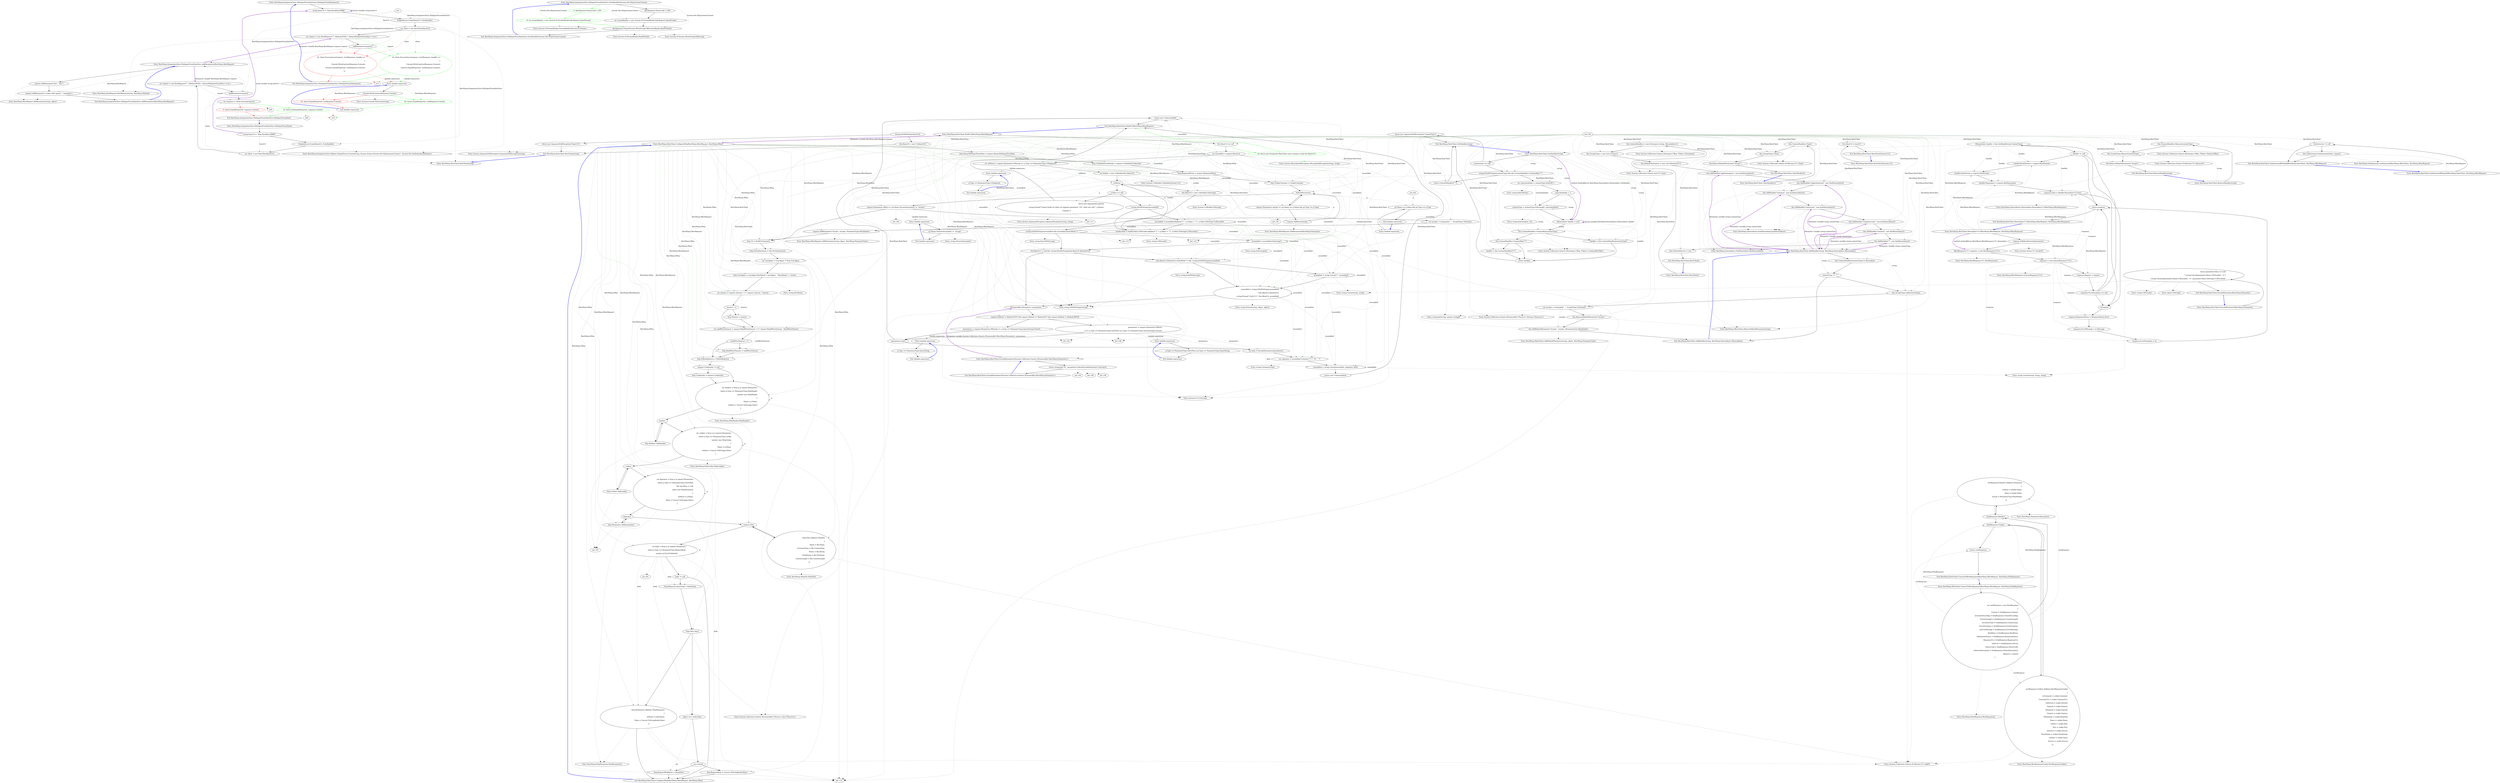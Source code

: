 digraph  {
n0 [cluster="RestSharp.IntegrationTests.MultipartFormDataTests.MultipartFormDataAsync()", label="Entry RestSharp.IntegrationTests.MultipartFormDataTests.MultipartFormDataAsync()", span="11-11"];
n1 [cluster="RestSharp.IntegrationTests.MultipartFormDataTests.MultipartFormDataAsync()", label="string baseUrl = ''http://localhost:8888/''", span="13-13"];
n2 [cluster="RestSharp.IntegrationTests.MultipartFormDataTests.MultipartFormDataAsync()", label="SimpleServer.Create(baseUrl, EchoHandler)", span="15-15"];
n3 [cluster="RestSharp.IntegrationTests.MultipartFormDataTests.MultipartFormDataAsync()", label="var client = new RestClient(baseUrl)", span="17-17"];
n8 [cluster="RestSharp.IntegrationTests.Helpers.SimpleServer.Create(string, System.Action<System.Net.HttpListenerContext>, System.Net.AuthenticationSchemes)", label="Entry RestSharp.IntegrationTests.Helpers.SimpleServer.Create(string, System.Action<System.Net.HttpListenerContext>, System.Net.AuthenticationSchemes)", span="12-12"];
n4 [cluster="RestSharp.IntegrationTests.MultipartFormDataTests.MultipartFormDataAsync()", label="var request = new RestRequest(''/'', Method.POST) { AlwaysMultipartFormData = true }", span="18-18"];
n6 [cluster="RestSharp.IntegrationTests.MultipartFormDataTests.MultipartFormDataAsync()", color=red, community=0, label="19: client.ExecuteAsync(request, (restResponse, handle) =>\r\n                {\r\n                    Console.WriteLine(restResponse.Content);\r\n                    \\nAssert.Equal(Expected, restResponse.Content);\r\n                })", span="22-26"];
d6 [cluster="RestSharp.IntegrationTests.MultipartFormDataTests.MultipartFormDataAsync()", color=green, community=0, label="19: client.ExecuteAsync(request, (restResponse, handle) =>\r\n                {\r\n                    Console.WriteLine(restResponse.Content);\r\n                    \\nAssert.Equal(Expected, restResponse.Content);\r\n                })", span="21-25"];
n9 [cluster="RestSharp.RestClient.RestClient(string)", label="Entry RestSharp.RestClient.RestClient(string)", span="77-77"];
n5 [cluster="RestSharp.IntegrationTests.MultipartFormDataTests.MultipartFormDataAsync()", label="AddParameters(request)", span="20-20"];
n10 [cluster="RestSharp.RestRequest.RestRequest(string, RestSharp.Method)", label="Entry RestSharp.RestRequest.RestRequest(string, RestSharp.Method)", span="95-95"];
n11 [cluster="RestSharp.IntegrationTests.MultipartFormDataTests.AddParameters(RestSharp.RestRequest)", label="Entry RestSharp.IntegrationTests.MultipartFormDataTests.AddParameters(RestSharp.RestRequest)", span="55-55"];
n7 [cluster="RestSharp.IntegrationTests.MultipartFormDataTests.MultipartFormDataAsync()", label="Exit RestSharp.IntegrationTests.MultipartFormDataTests.MultipartFormDataAsync()", span="11-11"];
n13 [cluster="lambda expression", label="Entry lambda expression", span="22-26"];
n29 [cluster="RestSharp.IntegrationTests.MultipartFormDataTests.AddParameters(RestSharp.RestRequest)", label="request.AddParameter(''foo'', ''bar'')", span="57-57"];
n30 [cluster="RestSharp.IntegrationTests.MultipartFormDataTests.AddParameters(RestSharp.RestRequest)", label="request.AddParameter(''a name with spaces'', ''somedata'')", span="58-58"];
n23 [cluster="RestSharp.IntegrationTests.MultipartFormDataTests.MultipartFormData()", label="var request = new RestRequest(''/'', Method.POST) { AlwaysMultipartFormData = true }", span="39-39"];
n32 [cluster="RestSharp.RestRequest.AddParameter(string, object)", label="Entry RestSharp.RestRequest.AddParameter(string, object)", span="368-368"];
n31 [cluster="RestSharp.IntegrationTests.MultipartFormDataTests.AddParameters(RestSharp.RestRequest)", label="Exit RestSharp.IntegrationTests.MultipartFormDataTests.AddParameters(RestSharp.RestRequest)", span="55-55"];
n14 [cluster="lambda expression", label="Console.WriteLine(restResponse.Content)", span="24-24"];
n15 [cluster="lambda expression", color=red, community=0, label="22: Assert.Equal(Expected, restResponse.Content)", span="25-25"];
d15 [cluster="lambda expression", color=green, community=0, label="22: Assert.Equal(Expected, restResponse.Content)", span="24-24"];
n17 [cluster="System.Console.WriteLine(string)", label="Entry System.Console.WriteLine(string)", span="0-0"];
n16 [cluster="lambda expression", label="Exit lambda expression", span="22-26"];
n19 [cluster="RestSharp.IntegrationTests.MultipartFormDataTests.MultipartFormData()", label="Entry RestSharp.IntegrationTests.MultipartFormDataTests.MultipartFormData()", span="31-31"];
n20 [cluster="RestSharp.IntegrationTests.MultipartFormDataTests.MultipartFormData()", label="string baseUrl = ''http://localhost:8888/''", span="34-34"];
n21 [cluster="RestSharp.IntegrationTests.MultipartFormDataTests.MultipartFormData()", label="SimpleServer.Create(baseUrl, EchoHandler)", span="36-36"];
n22 [cluster="RestSharp.IntegrationTests.MultipartFormDataTests.MultipartFormData()", label="var client = new RestClient(baseUrl)", span="38-38"];
n25 [cluster="RestSharp.IntegrationTests.MultipartFormDataTests.MultipartFormData()", label="var response = client.Execute(request)", span="43-43"];
n24 [cluster="RestSharp.IntegrationTests.MultipartFormDataTests.MultipartFormData()", label="AddParameters(request)", span="41-41"];
n26 [cluster="RestSharp.IntegrationTests.MultipartFormDataTests.MultipartFormData()", color=red, community=0, label="3: Assert.Equal(Expected, response.Content)", span="50-50"];
d26 [cluster="RestSharp.IntegrationTests.MultipartFormDataTests.MultipartFormData()", color=green, community=0, label="10: Assert.AreEqual(Expected, response.Content)", span="46-46"];
n27 [cluster="RestSharp.IntegrationTests.MultipartFormDataTests.MultipartFormData()", label="Exit RestSharp.IntegrationTests.MultipartFormDataTests.MultipartFormData()", span="31-31"];
n33 [cluster="RestSharp.IntegrationTests.MultipartFormDataTests.EchoHandler(System.Net.HttpListenerContext)", label="Entry RestSharp.IntegrationTests.MultipartFormDataTests.EchoHandler(System.Net.HttpListenerContext)", span="73-73"];
n34 [cluster="RestSharp.IntegrationTests.MultipartFormDataTests.EchoHandler(System.Net.HttpListenerContext)", label="obj.Response.StatusCode = 200", span="75-75"];
n35 [cluster="RestSharp.IntegrationTests.MultipartFormDataTests.EchoHandler(System.Net.HttpListenerContext)", label="var streamReader = new System.IO.StreamReader(obj.Request.InputStream)", span="77-77"];
n36 [cluster="RestSharp.IntegrationTests.MultipartFormDataTests.EchoHandler(System.Net.HttpListenerContext)", label="obj.Response.OutputStream.WriteStringUtf8(streamReader.ReadToEnd())", span="79-79"];
d35 [cluster="RestSharp.IntegrationTests.MultipartFormDataTests.EchoHandler(System.Net.HttpListenerContext)", color=green, community=0, label="2: obj.Response.StatusCode = 200", span="60-60"];
d36 [cluster="RestSharp.IntegrationTests.MultipartFormDataTests.EchoHandler(System.Net.HttpListenerContext)", color=green, community=0, label="8: var streamReader = new System.IO.StreamReader(obj.Request.InputStream)", span="62-62"];
n38 [cluster="System.IO.StreamReader.StreamReader(System.IO.Stream)", label="Entry System.IO.StreamReader.StreamReader(System.IO.Stream)", span="0-0"];
n37 [cluster="RestSharp.IntegrationTests.MultipartFormDataTests.EchoHandler(System.Net.HttpListenerContext)", label="Exit RestSharp.IntegrationTests.MultipartFormDataTests.EchoHandler(System.Net.HttpListenerContext)", span="73-73"];
n39 [cluster="System.IO.StreamReader.ReadToEnd()", label="Entry System.IO.StreamReader.ReadToEnd()", span="0-0"];
n40 [cluster="System.IO.Stream.WriteStringUtf8(string)", label="Entry System.IO.Stream.WriteStringUtf8(string)", span="7-7"];
m0_22 [cluster="RestSharp.RestClient.RestClient(string)", file="RestClient.cs", label="String.IsNullOrEmpty(baseUrl)", span="79-79"];
m0_24 [cluster="RestSharp.RestClient.RestClient(string)", file="RestClient.cs", label="this.BaseUrl = new Uri(baseUrl)", span="82-82"];
m0_23 [cluster="RestSharp.RestClient.RestClient(string)", file="RestClient.cs", label="throw new ArgumentNullException(''baseUrl'');", span="80-80"];
m0_25 [cluster="RestSharp.RestClient.RestClient(string)", file="RestClient.cs", label="Exit RestSharp.RestClient.RestClient(string)", span="77-77"];
m0_141 [cluster="RestSharp.RestClient.EncodeParameter(RestSharp.Parameter)", file="RestClient.cs", label="Entry RestSharp.RestClient.EncodeParameter(RestSharp.Parameter)", span="320-320"];
m0_142 [cluster="RestSharp.RestClient.EncodeParameter(RestSharp.Parameter)", file="RestClient.cs", label="return parameter.Value == null\r\n                ? string.Concat(parameter.Name.UrlEncode(), ''='')\r\n                : string.Concat(\\nparameter.Name.UrlEncode(), ''='', parameter.Value.ToString().UrlEncode());", span="322-324"];
m0_143 [cluster="RestSharp.RestClient.EncodeParameter(RestSharp.Parameter)", file="RestClient.cs", label="Exit RestSharp.RestClient.EncodeParameter(RestSharp.Parameter)", span="320-320"];
m0_0 [cluster="RestSharp.RestClient.RestClient()", file="RestClient.cs", label="Entry RestSharp.RestClient.RestClient()", span="43-43"];
m0_1 [cluster="RestSharp.RestClient.RestClient()", file="RestClient.cs", label="this.ContentHandlers = new Dictionary<string, IDeserializer>()", span="48-48"];
m0_2 [cluster="RestSharp.RestClient.RestClient()", file="RestClient.cs", label="this.AcceptTypes = new List<string>()", span="49-49"];
m0_3 [cluster="RestSharp.RestClient.RestClient()", file="RestClient.cs", label="this.DefaultParameters = new List<Parameter>()", span="50-50"];
m0_4 [cluster="RestSharp.RestClient.RestClient()", file="RestClient.cs", label="this.AddHandler(''application/json'', new JsonDeserializer())", span="53-53"];
m0_5 [cluster="RestSharp.RestClient.RestClient()", file="RestClient.cs", label="this.AddHandler(''application/xml'', new XmlDeserializer())", span="54-54"];
m0_6 [cluster="RestSharp.RestClient.RestClient()", file="RestClient.cs", label="this.AddHandler(''text/json'', new JsonDeserializer())", span="55-55"];
m0_7 [cluster="RestSharp.RestClient.RestClient()", file="RestClient.cs", label="this.AddHandler(''text/x-json'', new JsonDeserializer())", span="56-56"];
m0_8 [cluster="RestSharp.RestClient.RestClient()", file="RestClient.cs", label="this.AddHandler(''text/javascript'', new JsonDeserializer())", span="57-57"];
m0_9 [cluster="RestSharp.RestClient.RestClient()", file="RestClient.cs", label="this.AddHandler(''text/xml'', new XmlDeserializer())", span="58-58"];
m0_10 [cluster="RestSharp.RestClient.RestClient()", file="RestClient.cs", label="this.AddHandler(''*'', new XmlDeserializer())", span="59-59"];
m0_11 [cluster="RestSharp.RestClient.RestClient()", file="RestClient.cs", label="this.FollowRedirects = true", span="61-61"];
m0_12 [cluster="RestSharp.RestClient.RestClient()", file="RestClient.cs", label="Exit RestSharp.RestClient.RestClient()", span="43-43"];
m0_38 [cluster="string.Join(string, params string[])", file="RestClient.cs", label="Entry string.Join(string, params string[])", span="0-0"];
m0_48 [cluster="RestSharp.RestClient.ClearHandlers()", file="RestClient.cs", label="Entry RestSharp.RestClient.ClearHandlers()", span="129-129"];
m0_49 [cluster="RestSharp.RestClient.ClearHandlers()", file="RestClient.cs", label="this.ContentHandlers.Clear()", span="131-131"];
m0_50 [cluster="RestSharp.RestClient.ClearHandlers()", file="RestClient.cs", label="this.AcceptTypes.Clear()", span="132-132"];
m0_51 [cluster="RestSharp.RestClient.ClearHandlers()", file="RestClient.cs", label="this.RemoveDefaultParameter(''Accept'')", span="133-133"];
m0_52 [cluster="RestSharp.RestClient.ClearHandlers()", file="RestClient.cs", label="Exit RestSharp.RestClient.ClearHandlers()", span="129-129"];
m0_107 [cluster="System.MissingFieldException.MissingFieldException(string, string)", file="RestClient.cs", label="Entry System.MissingFieldException.MissingFieldException(string, string)", span="0-0"];
m0_18 [cluster="RestSharp.RestClient.RestClient(System.Uri)", file="RestClient.cs", label="Entry RestSharp.RestClient.RestClient(System.Uri)", span="68-68"];
m0_19 [cluster="RestSharp.RestClient.RestClient(System.Uri)", file="RestClient.cs", label="this.BaseUrl = baseUrl", span="70-70"];
m0_20 [cluster="RestSharp.RestClient.RestClient(System.Uri)", file="RestClient.cs", label="Exit RestSharp.RestClient.RestClient(System.Uri)", span="68-68"];
m0_40 [cluster="RestSharp.IRestClient.AddDefaultParameter(string, object, RestSharp.ParameterType)", file="RestClient.cs", label="Entry RestSharp.IRestClient.AddDefaultParameter(string, object, RestSharp.ParameterType)", span="321-321"];
m0_76 [cluster="RestSharp.IAuthenticator.Authenticate(RestSharp.IRestClient, RestSharp.IRestRequest)", file="RestClient.cs", label="Entry RestSharp.IAuthenticator.Authenticate(RestSharp.IRestClient, RestSharp.IRestRequest)", span="20-20"];
m0_220 [cluster="RestSharp.RestClient.Deserialize<T>(RestSharp.IRestRequest, RestSharp.IRestResponse)", file="RestClient.cs", label="Entry RestSharp.RestClient.Deserialize<T>(RestSharp.IRestRequest, RestSharp.IRestResponse)", span="546-546"];
m0_221 [cluster="RestSharp.RestClient.Deserialize<T>(RestSharp.IRestRequest, RestSharp.IRestResponse)", file="RestClient.cs", label="request.OnBeforeDeserialization(raw)", span="548-548"];
m0_222 [cluster="RestSharp.RestClient.Deserialize<T>(RestSharp.IRestRequest, RestSharp.IRestResponse)", file="RestClient.cs", label="IRestResponse<T> response = new RestResponse<T>()", span="550-550"];
m0_223 [cluster="RestSharp.RestClient.Deserialize<T>(RestSharp.IRestRequest, RestSharp.IRestResponse)", file="RestClient.cs", label="response = raw.toAsyncResponse<T>()", span="553-553"];
m0_224 [cluster="RestSharp.RestClient.Deserialize<T>(RestSharp.IRestRequest, RestSharp.IRestResponse)", file="RestClient.cs", label="response.Request = request", span="554-554"];
m0_226 [cluster="RestSharp.RestClient.Deserialize<T>(RestSharp.IRestRequest, RestSharp.IRestResponse)", file="RestClient.cs", label="IDeserializer handler = this.GetHandler(raw.ContentType)", span="561-561"];
m0_228 [cluster="RestSharp.RestClient.Deserialize<T>(RestSharp.IRestRequest, RestSharp.IRestResponse)", file="RestClient.cs", label="handler.RootElement = request.RootElement", span="567-567"];
m0_229 [cluster="RestSharp.RestClient.Deserialize<T>(RestSharp.IRestRequest, RestSharp.IRestResponse)", file="RestClient.cs", label="handler.DateFormat = request.DateFormat", span="568-568"];
m0_230 [cluster="RestSharp.RestClient.Deserialize<T>(RestSharp.IRestRequest, RestSharp.IRestResponse)", file="RestClient.cs", label="handler.Namespace = request.XmlNamespace", span="569-569"];
m0_231 [cluster="RestSharp.RestClient.Deserialize<T>(RestSharp.IRestRequest, RestSharp.IRestResponse)", file="RestClient.cs", label="response.Data = handler.Deserialize<T>(raw)", span="571-571"];
m0_225 [cluster="RestSharp.RestClient.Deserialize<T>(RestSharp.IRestRequest, RestSharp.IRestResponse)", file="RestClient.cs", label="response.ErrorException == null", span="559-559"];
m0_233 [cluster="RestSharp.RestClient.Deserialize<T>(RestSharp.IRestRequest, RestSharp.IRestResponse)", file="RestClient.cs", label="response.ResponseStatus = ResponseStatus.Error", span="577-577"];
m0_234 [cluster="RestSharp.RestClient.Deserialize<T>(RestSharp.IRestRequest, RestSharp.IRestResponse)", file="RestClient.cs", label="response.ErrorMessage = ex.Message", span="578-578"];
m0_235 [cluster="RestSharp.RestClient.Deserialize<T>(RestSharp.IRestRequest, RestSharp.IRestResponse)", file="RestClient.cs", label="response.ErrorException = ex", span="579-579"];
m0_236 [cluster="RestSharp.RestClient.Deserialize<T>(RestSharp.IRestRequest, RestSharp.IRestResponse)", file="RestClient.cs", label="return response;", span="582-582"];
m0_232 [cluster="RestSharp.RestClient.Deserialize<T>(RestSharp.IRestRequest, RestSharp.IRestResponse)", file="RestClient.cs", label=Exception, span="575-575"];
m0_227 [cluster="RestSharp.RestClient.Deserialize<T>(RestSharp.IRestRequest, RestSharp.IRestResponse)", file="RestClient.cs", label="handler != null", span="565-565"];
m0_237 [cluster="RestSharp.RestClient.Deserialize<T>(RestSharp.IRestRequest, RestSharp.IRestResponse)", file="RestClient.cs", label="Exit RestSharp.RestClient.Deserialize<T>(RestSharp.IRestRequest, RestSharp.IRestResponse)", span="546-546"];
m0_241 [cluster="RestSharp.Deserializers.IDeserializer.Deserialize<T>(RestSharp.IRestResponse)", file="RestClient.cs", label="Entry RestSharp.Deserializers.IDeserializer.Deserialize<T>(RestSharp.IRestResponse)", span="20-20"];
m0_53 [cluster="System.Collections.Generic.ICollection<T>.Clear()", file="RestClient.cs", label="Entry System.Collections.Generic.ICollection<T>.Clear()", span="0-0"];
m0_117 [cluster="string.StartsWith(string)", file="RestClient.cs", label="Entry string.StartsWith(string)", span="0-0"];
m0_14 [cluster="System.Collections.Generic.List<T>.List()", file="RestClient.cs", label="Entry System.Collections.Generic.List<T>.List()", span="0-0"];
m0_205 [cluster="lambda expression", file="RestClient.cs", label="Entry lambda expression", span="352-352"];
m0_127 [cluster="lambda expression", file="RestClient.cs", label="Entry lambda expression", span="256-256"];
m0_130 [cluster="lambda expression", file="RestClient.cs", label="Entry lambda expression", span="296-296"];
m0_133 [cluster="lambda expression", file="RestClient.cs", label="Entry lambda expression", span="300-300"];
m0_128 [cluster="lambda expression", file="RestClient.cs", label="p.Type == ParameterType.UrlSegment", span="256-256"];
m0_129 [cluster="lambda expression", file="RestClient.cs", label="Exit lambda expression", span="256-256"];
m0_131 [cluster="lambda expression", file="RestClient.cs", label="p.Type == ParameterType.GetOrPost || p.Type == ParameterType.QueryString", span="296-296"];
m0_132 [cluster="lambda expression", file="RestClient.cs", label="Exit lambda expression", span="296-296"];
m0_134 [cluster="lambda expression", file="RestClient.cs", label="p.Type == ParameterType.QueryString", span="300-300"];
m0_135 [cluster="lambda expression", file="RestClient.cs", label="Exit lambda expression", span="300-300"];
m0_203 [cluster="lambda expression", file="RestClient.cs", label="p2.Name == p.Name && p2.Type == p.Type", span="340-340"];
m0_202 [cluster="lambda expression", file="RestClient.cs", label="Entry lambda expression", span="340-340"];
m0_204 [cluster="lambda expression", file="RestClient.cs", label="Exit lambda expression", span="340-340"];
m0_206 [cluster="lambda expression", file="RestClient.cs", label="p2.Name.ToLowerInvariant() != ''accept''", span="352-352"];
m0_207 [cluster="lambda expression", file="RestClient.cs", label="Exit lambda expression", span="352-352"];
m0_27 [cluster="System.ArgumentNullException.ArgumentNullException(string)", file="RestClient.cs", label="Entry System.ArgumentNullException.ArgumentNullException(string)", span="0-0"];
m0_198 [cluster="RestSharp.HttpCookie.HttpCookie()", file="RestClient.cs", label="Entry RestSharp.HttpCookie.HttpCookie()", span="7-7"];
m0_240 [cluster="RestSharp.IRestResponse.toAsyncResponse<T>()", file="RestClient.cs", label="Entry RestSharp.IRestResponse.toAsyncResponse<T>()", span="5-5"];
m0_217 [cluster="RestSharp.RestResponse.RestResponse()", file="RestClient.cs", label="Entry RestSharp.RestResponse.RestResponse()", span="173-173"];
m0_238 [cluster="System.Action<T>.Invoke(T)", file="RestClient.cs", label="Entry System.Action<T>.Invoke(T)", span="0-0"];
m0_77 [cluster="RestSharp.RestClient.BuildUri(RestSharp.IRestRequest)", file="RestClient.cs", label="Entry RestSharp.RestClient.BuildUri(RestSharp.IRestRequest)", span="250-250"];
m0_78 [cluster="RestSharp.RestClient.BuildUri(RestSharp.IRestRequest)", file="RestClient.cs", label="this.BaseUrl == null", span="252-252"];
m0_80 [cluster="RestSharp.RestClient.BuildUri(RestSharp.IRestRequest)", file="RestClient.cs", label="var assembled = request.Resource", span="255-255"];
m0_81 [cluster="RestSharp.RestClient.BuildUri(RestSharp.IRestRequest)", file="RestClient.cs", label="var urlParms = request.Parameters.Where(p => p.Type == ParameterType.UrlSegment)", span="256-256"];
m0_97 [cluster="RestSharp.RestClient.BuildUri(RestSharp.IRestRequest)", file="RestClient.cs", label="request.Method != Method.POST && request.Method != Method.PUT && request.Method != Method.PATCH", span="293-293"];
m0_98 [cluster="RestSharp.RestClient.BuildUri(RestSharp.IRestRequest)", file="RestClient.cs", label="parameters = request.Parameters.Where(\r\n                    p => p.Type == ParameterType.GetOrPost || p.Type == ParameterType.QueryString)\\n.ToList()", span="295-296"];
m0_99 [cluster="RestSharp.RestClient.BuildUri(RestSharp.IRestRequest)", file="RestClient.cs", label="parameters = request.Parameters.Where(p => p.Type == ParameterType.QueryString).ToList()", span="300-300"];
m0_79 [cluster="RestSharp.RestClient.BuildUri(RestSharp.IRestRequest)", color=green, community=0, file="RestClient.cs", label="22: throw new Exception(''RestClient must contain a value for BaseUrl'');", span="253-253"];
m0_86 [cluster="RestSharp.RestClient.BuildUri(RestSharp.IRestRequest)", file="RestClient.cs", label="!string.IsNullOrEmpty(assembled)", span="268-268"];
m0_87 [cluster="RestSharp.RestClient.BuildUri(RestSharp.IRestRequest)", file="RestClient.cs", label="assembled = assembled.Replace(''{'' + p.Name + ''}'', p.Value.ToString().UrlEncode())", span="269-269"];
m0_90 [cluster="RestSharp.RestClient.BuildUri(RestSharp.IRestRequest)", file="RestClient.cs", label="!string.IsNullOrEmpty(assembled) && assembled.StartsWith(''/'')", span="276-276"];
m0_91 [cluster="RestSharp.RestClient.BuildUri(RestSharp.IRestRequest)", file="RestClient.cs", label="assembled = assembled.Substring(1)", span="278-278"];
m0_93 [cluster="RestSharp.RestClient.BuildUri(RestSharp.IRestRequest)", file="RestClient.cs", label="!this.BaseUrl.AbsoluteUri.EndsWith(''/'') && !string.IsNullOrEmpty(assembled)", span="283-283"];
m0_94 [cluster="RestSharp.RestClient.BuildUri(RestSharp.IRestRequest)", file="RestClient.cs", label="assembled = string.Concat(''/'', assembled)", span="284-284"];
m0_95 [cluster="RestSharp.RestClient.BuildUri(RestSharp.IRestRequest)", file="RestClient.cs", label="assembled = string.IsNullOrEmpty(assembled)\r\n                    ? this.BaseUrl.AbsoluteUri\r\n                    : string.Format(''{\\n0}{1}'', this.BaseUrl, assembled)", span="286-288"];
m0_101 [cluster="RestSharp.RestClient.BuildUri(RestSharp.IRestRequest)", file="RestClient.cs", label="return new Uri(assembled);", span="304-304"];
m0_103 [cluster="RestSharp.RestClient.BuildUri(RestSharp.IRestRequest)", file="RestClient.cs", label="var separator = assembled.Contains(''?'') ? ''&'' : ''?''", span="308-308"];
m0_104 [cluster="RestSharp.RestClient.BuildUri(RestSharp.IRestRequest)", file="RestClient.cs", label="assembled = string.Concat(assembled, separator, data)", span="310-310"];
m0_82 [cluster="RestSharp.RestClient.BuildUri(RestSharp.IRestRequest)", file="RestClient.cs", label="var builder = new UriBuilder(this.BaseUrl)", span="257-257"];
m0_83 [cluster="RestSharp.RestClient.BuildUri(RestSharp.IRestRequest)", file="RestClient.cs", label=urlParms, span="259-259"];
m0_88 [cluster="RestSharp.RestClient.BuildUri(RestSharp.IRestRequest)", file="RestClient.cs", label="builder.Path = builder.Path.UrlDecode().Replace(''{'' + p.Name + ''}'', p.Value.ToString().UrlEncode())", span="271-271"];
m0_89 [cluster="RestSharp.RestClient.BuildUri(RestSharp.IRestRequest)", file="RestClient.cs", label="this.BaseUrl = new Uri(builder.ToString())", span="274-274"];
m0_84 [cluster="RestSharp.RestClient.BuildUri(RestSharp.IRestRequest)", file="RestClient.cs", label="p.Value == null", span="261-261"];
m0_85 [cluster="RestSharp.RestClient.BuildUri(RestSharp.IRestRequest)", file="RestClient.cs", label="throw new ArgumentException(\r\n                        string.Format(''Cannot build uri when url segment parameter '{0}' value \\nis null.'', p.Name),\r\n                        ''request'');", span="263-265"];
m0_92 [cluster="RestSharp.RestClient.BuildUri(RestSharp.IRestRequest)", file="RestClient.cs", label="this.BaseUrl != null && !string.IsNullOrEmpty(this.BaseUrl.AbsoluteUri)", span="281-281"];
m0_96 [cluster="RestSharp.RestClient.BuildUri(RestSharp.IRestRequest)", file="RestClient.cs", label="IEnumerable<Parameter> parameters", span="291-291"];
m0_100 [cluster="RestSharp.RestClient.BuildUri(RestSharp.IRestRequest)", file="RestClient.cs", label="!parameters.Any()", span="303-303"];
m0_102 [cluster="RestSharp.RestClient.BuildUri(RestSharp.IRestRequest)", file="RestClient.cs", label="var data = EncodeParameters(parameters)", span="307-307"];
m0_105 [cluster="RestSharp.RestClient.BuildUri(RestSharp.IRestRequest)", file="RestClient.cs", label="return new Uri(assembled);", span="312-312"];
m0_106 [cluster="RestSharp.RestClient.BuildUri(RestSharp.IRestRequest)", file="RestClient.cs", label="Exit RestSharp.RestClient.BuildUri(RestSharp.IRestRequest)", span="250-250"];
m0_13 [cluster="System.Collections.Generic.Dictionary<TKey, TValue>.Dictionary()", file="RestClient.cs", label="Entry System.Collections.Generic.Dictionary<TKey, TValue>.Dictionary()", span="0-0"];
m0_194 [cluster="RestSharp.IRestRequest.AddParameter(string, object, RestSharp.ParameterType)", file="RestClient.cs", label="Entry RestSharp.IRestRequest.AddParameter(string, object, RestSharp.ParameterType)", span="246-246"];
m0_41 [cluster="RestSharp.RestClient.RemoveHandler(string)", file="RestClient.cs", label="Entry RestSharp.RestClient.RemoveHandler(string)", span="119-119"];
m0_42 [cluster="RestSharp.RestClient.RemoveHandler(string)", file="RestClient.cs", label="this.ContentHandlers.Remove(contentType)", span="121-121"];
m0_43 [cluster="RestSharp.RestClient.RemoveHandler(string)", file="RestClient.cs", label="this.AcceptTypes.Remove(contentType)", span="122-122"];
m0_44 [cluster="RestSharp.RestClient.RemoveHandler(string)", file="RestClient.cs", label="this.RemoveDefaultParameter(''Accept'')", span="123-123"];
m0_45 [cluster="RestSharp.RestClient.RemoveHandler(string)", file="RestClient.cs", label="Exit RestSharp.RestClient.RemoveHandler(string)", span="119-119"];
m0_26 [cluster="string.IsNullOrEmpty(string)", file="RestClient.cs", label="Entry string.IsNullOrEmpty(string)", span="0-0"];
m0_47 [cluster="System.Collections.Generic.ICollection<T>.Remove(T)", file="RestClient.cs", label="Entry System.Collections.Generic.ICollection<T>.Remove(T)", span="0-0"];
m0_144 [cluster="string.UrlEncode()", file="RestClient.cs", label="Entry string.UrlEncode()", span="50-50"];
m0_110 [cluster="System.ArgumentException.ArgumentException(string, string)", file="RestClient.cs", label="Entry System.ArgumentException.ArgumentException(string, string)", span="0-0"];
m0_39 [cluster="RestSharp.IRestClient.RemoveDefaultParameter(string)", file="RestClient.cs", label="Entry RestSharp.IRestClient.RemoveDefaultParameter(string)", span="284-284"];
m0_72 [cluster="RestSharp.RestClient.AuthenticateIfNeeded(RestSharp.RestClient, RestSharp.IRestRequest)", file="RestClient.cs", label="Entry RestSharp.RestClient.AuthenticateIfNeeded(RestSharp.RestClient, RestSharp.IRestRequest)", span="237-237"];
m0_73 [cluster="RestSharp.RestClient.AuthenticateIfNeeded(RestSharp.RestClient, RestSharp.IRestRequest)", file="RestClient.cs", label="Authenticator != null", span="239-239"];
m0_74 [cluster="RestSharp.RestClient.AuthenticateIfNeeded(RestSharp.RestClient, RestSharp.IRestRequest)", file="RestClient.cs", label="this.Authenticator.Authenticate(client, request)", span="241-241"];
m0_75 [cluster="RestSharp.RestClient.AuthenticateIfNeeded(RestSharp.RestClient, RestSharp.IRestRequest)", file="RestClient.cs", label="Exit RestSharp.RestClient.AuthenticateIfNeeded(RestSharp.RestClient, RestSharp.IRestRequest)", span="237-237"];
m0_199 [cluster="RestSharp.HttpParameter.HttpParameter()", file="RestClient.cs", label="Entry RestSharp.HttpParameter.HttpParameter()", span="6-6"];
m0_208 [cluster="string.ToLowerInvariant()", file="RestClient.cs", label="Entry string.ToLowerInvariant()", span="0-0"];
m0_36 [cluster="System.Collections.Generic.ICollection<T>.Add(T)", file="RestClient.cs", label="Entry System.Collections.Generic.ICollection<T>.Add(T)", span="0-0"];
m0_54 [cluster="RestSharp.RestClient.GetHandler(string)", file="RestClient.cs", label="Entry RestSharp.RestClient.GetHandler(string)", span="141-141"];
m0_55 [cluster="RestSharp.RestClient.GetHandler(string)", file="RestClient.cs", label="contentType == null", span="143-143"];
m0_57 [cluster="RestSharp.RestClient.GetHandler(string)", file="RestClient.cs", label="string.IsNullOrEmpty(contentType) && this.ContentHandlers.ContainsKey(''*'')", span="146-146"];
m0_59 [cluster="RestSharp.RestClient.GetHandler(string)", file="RestClient.cs", label="var semicolonIndex = contentType.IndexOf(';')", span="151-151"];
m0_61 [cluster="RestSharp.RestClient.GetHandler(string)", file="RestClient.cs", label="contentType = contentType.Substring(0, semicolonIndex)", span="154-154"];
m0_62 [cluster="RestSharp.RestClient.GetHandler(string)", file="RestClient.cs", label="IDeserializer handler = null", span="156-156"];
m0_63 [cluster="RestSharp.RestClient.GetHandler(string)", file="RestClient.cs", label="this.ContentHandlers.ContainsKey(contentType)", span="158-158"];
m0_64 [cluster="RestSharp.RestClient.GetHandler(string)", file="RestClient.cs", label="handler = this.ContentHandlers[contentType]", span="160-160"];
m0_56 [cluster="RestSharp.RestClient.GetHandler(string)", file="RestClient.cs", label="throw new ArgumentNullException(''contentType'');", span="144-144"];
m0_58 [cluster="RestSharp.RestClient.GetHandler(string)", file="RestClient.cs", label="return ContentHandlers[''*''];", span="148-148"];
m0_60 [cluster="RestSharp.RestClient.GetHandler(string)", file="RestClient.cs", label="semicolonIndex > -1", span="153-153"];
m0_67 [cluster="RestSharp.RestClient.GetHandler(string)", file="RestClient.cs", label="return handler;", span="167-167"];
m0_65 [cluster="RestSharp.RestClient.GetHandler(string)", file="RestClient.cs", label="this.ContentHandlers.ContainsKey(''*'')", span="162-162"];
m0_66 [cluster="RestSharp.RestClient.GetHandler(string)", file="RestClient.cs", label="handler = this.ContentHandlers[''*'']", span="164-164"];
m0_68 [cluster="RestSharp.RestClient.GetHandler(string)", file="RestClient.cs", label="Exit RestSharp.RestClient.GetHandler(string)", span="141-141"];
m0_219 [cluster="RestSharp.RestResponseCookie.RestResponseCookie()", file="RestClient.cs", label="Entry RestSharp.RestResponseCookie.RestResponseCookie()", span="4-4"];
m0_239 [cluster="RestSharp.RestResponse<T>.RestResponse()", file="RestClient.cs", label="Entry RestSharp.RestResponse<T>.RestResponse()", span="141-141"];
m0_123 [cluster="System.Collections.Generic.IEnumerable<TSource>.Any<TSource>()", file="RestClient.cs", label="Entry System.Collections.Generic.IEnumerable<TSource>.Any<TSource>()", span="0-0"];
m0_37 [cluster="System.Collections.Generic.IEnumerable<TSource>.ToArray<TSource>()", file="RestClient.cs", label="Entry System.Collections.Generic.IEnumerable<TSource>.ToArray<TSource>()", span="0-0"];
m0_192 [cluster="RestSharp.IRestRequest.AddParameter(RestSharp.Parameter)", file="RestClient.cs", label="Entry RestSharp.IRestRequest.AddParameter(RestSharp.Parameter)", span="224-224"];
m0_118 [cluster="string.Substring(int)", file="RestClient.cs", label="Entry string.Substring(int)", span="0-0"];
m0_28 [cluster="System.Uri.Uri(string)", file="RestClient.cs", label="Entry System.Uri.Uri(string)", span="0-0"];
m0_125 [cluster="string.Contains(string)", file="RestClient.cs", label="Entry string.Contains(string)", span="0-0"];
m0_71 [cluster="string.Substring(int, int)", file="RestClient.cs", label="Entry string.Substring(int, int)", span="0-0"];
m0_121 [cluster="string.Format(string, object, object)", file="RestClient.cs", label="Entry string.Format(string, object, object)", span="0-0"];
m0_124 [cluster="RestSharp.RestClient.EncodeParameters(System.Collections.Generic.IEnumerable<RestSharp.Parameter>)", file="RestClient.cs", label="Entry RestSharp.RestClient.EncodeParameters(System.Collections.Generic.IEnumerable<RestSharp.Parameter>)", span="315-315"];
m0_136 [cluster="RestSharp.RestClient.EncodeParameters(System.Collections.Generic.IEnumerable<RestSharp.Parameter>)", file="RestClient.cs", label="return string.Join(''&'', parameters.Select(EncodeParameter).ToArray());", span="317-317"];
m0_137 [cluster="RestSharp.RestClient.EncodeParameters(System.Collections.Generic.IEnumerable<RestSharp.Parameter>)", file="RestClient.cs", label="Exit RestSharp.RestClient.EncodeParameters(System.Collections.Generic.IEnumerable<RestSharp.Parameter>)", span="315-315"];
m0_209 [cluster="RestSharp.RestClient.ConvertToRestResponse(RestSharp.IRestRequest, RestSharp.HttpResponse)", file="RestClient.cs", label="Entry RestSharp.RestClient.ConvertToRestResponse(RestSharp.IRestRequest, RestSharp.HttpResponse)", span="493-493"];
m0_210 [cluster="RestSharp.RestClient.ConvertToRestResponse(RestSharp.IRestRequest, RestSharp.HttpResponse)", file="RestClient.cs", label="var restResponse = new RestResponse\r\n                               {\r\n                                   Content = httpResponse.Content,\r\n                                   \\nContentEncoding = httpResponse.ContentEncoding,\r\n                                   ContentLength = httpResponse.ContentLength,\r\n                                   \\nContentType = httpResponse.ContentType,\r\n                                   ErrorException = httpResponse.ErrorException,\r\n                                   \\nErrorMessage = httpResponse.ErrorMessage,\r\n                                   RawBytes = httpResponse.RawBytes,\r\n                                   \\nResponseStatus = httpResponse.ResponseStatus,\r\n                                   ResponseUri = httpResponse.ResponseUri,\r\n                                   \\nServer = httpResponse.Server,\r\n                                   StatusCode = httpResponse.StatusCode,\r\n                                   \\nStatusDescription = httpResponse.StatusDescription,\r\n                                   Request = request\r\n                               }", span="495-510"];
m0_211 [cluster="RestSharp.RestClient.ConvertToRestResponse(RestSharp.IRestRequest, RestSharp.HttpResponse)", file="RestClient.cs", label="httpResponse.Headers", span="512-512"];
m0_213 [cluster="RestSharp.RestClient.ConvertToRestResponse(RestSharp.IRestRequest, RestSharp.HttpResponse)", file="RestClient.cs", label="httpResponse.Cookies", span="522-522"];
m0_212 [cluster="RestSharp.RestClient.ConvertToRestResponse(RestSharp.IRestRequest, RestSharp.HttpResponse)", file="RestClient.cs", label="restResponse.Headers.Add(new Parameter\r\n                                         {\r\n                                             \\nName = header.Name,\r\n                                             Value = header.Value,\r\n                                             \\nType = ParameterType.HttpHeader\r\n                                         })", span="514-519"];
m0_214 [cluster="RestSharp.RestClient.ConvertToRestResponse(RestSharp.IRestRequest, RestSharp.HttpResponse)", file="RestClient.cs", label="restResponse.Cookies.Add(new RestResponseCookie\r\n                                         {\r\n                                             \\nComment = cookie.Comment,\r\n                                             CommentUri = cookie.CommentUri,\r\n                                             \\nDiscard = cookie.Discard,\r\n                                             Domain = cookie.Domain,\r\n                                             \\nExpired = cookie.Expired,\r\n                                             Expires = cookie.Expires,\r\n                                             \\nHttpOnly = cookie.HttpOnly,\r\n                                             Name = cookie.Name,\r\n                                             \\nPath = cookie.Path,\r\n                                             Port = cookie.Port,\r\n                                             \\nSecure = cookie.Secure,\r\n                                             TimeStamp = cookie.TimeStamp,\r\n                                             \\nValue = cookie.Value,\r\n                                             Version = cookie.Version\r\n                                         })", span="524-540"];
m0_215 [cluster="RestSharp.RestClient.ConvertToRestResponse(RestSharp.IRestRequest, RestSharp.HttpResponse)", file="RestClient.cs", label="return restResponse;", span="543-543"];
m0_216 [cluster="RestSharp.RestClient.ConvertToRestResponse(RestSharp.IRestRequest, RestSharp.HttpResponse)", file="RestClient.cs", label="Exit RestSharp.RestClient.ConvertToRestResponse(RestSharp.IRestRequest, RestSharp.HttpResponse)", span="493-493"];
m0_145 [cluster="object.ToString()", file="RestClient.cs", label="Entry object.ToString()", span="0-0"];
m0_119 [cluster="string.EndsWith(string)", file="RestClient.cs", label="Entry string.EndsWith(string)", span="0-0"];
m0_126 [cluster="string.Concat(string, string, string)", file="RestClient.cs", label="Entry string.Concat(string, string, string)", span="0-0"];
m0_46 [cluster="System.Collections.Generic.IDictionary<TKey, TValue>.Remove(TKey)", file="RestClient.cs", label="Entry System.Collections.Generic.IDictionary<TKey, TValue>.Remove(TKey)", span="0-0"];
m0_69 [cluster="System.Collections.Generic.IDictionary<TKey, TValue>.ContainsKey(TKey)", file="RestClient.cs", label="Entry System.Collections.Generic.IDictionary<TKey, TValue>.ContainsKey(TKey)", span="0-0"];
m0_109 [cluster="System.UriBuilder.UriBuilder(System.Uri)", file="RestClient.cs", label="Entry System.UriBuilder.UriBuilder(System.Uri)", span="0-0"];
m0_70 [cluster="string.IndexOf(char)", file="RestClient.cs", label="Entry string.IndexOf(char)", span="0-0"];
m0_146 [cluster="RestSharp.RestClient.ConfigureHttp(RestSharp.IRestRequest, RestSharp.IHttp)", file="RestClient.cs", label="Entry RestSharp.RestClient.ConfigureHttp(RestSharp.IRestRequest, RestSharp.IHttp)", span="327-327"];
m0_147 [cluster="RestSharp.RestClient.ConfigureHttp(RestSharp.IRestRequest, RestSharp.IHttp)", file="RestClient.cs", label="http.AlwaysMultipartFormData = request.AlwaysMultipartFormData", span="329-329"];
m0_148 [cluster="RestSharp.RestClient.ConfigureHttp(RestSharp.IRestRequest, RestSharp.IHttp)", file="RestClient.cs", label="http.UseDefaultCredentials = request.UseDefaultCredentials", span="331-331"];
m0_149 [cluster="RestSharp.RestClient.ConfigureHttp(RestSharp.IRestRequest, RestSharp.IHttp)", file="RestClient.cs", label="http.ResponseWriter = request.ResponseWriter", span="333-333"];
m0_150 [cluster="RestSharp.RestClient.ConfigureHttp(RestSharp.IRestRequest, RestSharp.IHttp)", file="RestClient.cs", label="http.CookieContainer = CookieContainer", span="335-335"];
m0_152 [cluster="RestSharp.RestClient.ConfigureHttp(RestSharp.IRestRequest, RestSharp.IHttp)", file="RestClient.cs", label="request.Parameters.Any(p2 => p2.Name == p.Name && p2.Type == p.Type)", span="340-340"];
m0_153 [cluster="RestSharp.RestClient.ConfigureHttp(RestSharp.IRestRequest, RestSharp.IHttp)", file="RestClient.cs", label="request.AddParameter(p)", span="345-345"];
m0_154 [cluster="RestSharp.RestClient.ConfigureHttp(RestSharp.IRestRequest, RestSharp.IHttp)", file="RestClient.cs", label="request.Parameters.All(p2 => p2.Name.ToLowerInvariant() != ''accept'')", span="352-352"];
m0_156 [cluster="RestSharp.RestClient.ConfigureHttp(RestSharp.IRestRequest, RestSharp.IHttp)", file="RestClient.cs", label="request.AddParameter(''Accept'', accepts, ParameterType.HttpHeader)", span="356-356"];
m0_157 [cluster="RestSharp.RestClient.ConfigureHttp(RestSharp.IRestRequest, RestSharp.IHttp)", file="RestClient.cs", label="http.Url = BuildUri(request)", span="359-359"];
m0_158 [cluster="RestSharp.RestClient.ConfigureHttp(RestSharp.IRestRequest, RestSharp.IHttp)", file="RestClient.cs", label="http.PreAuthenticate = this.PreAuthenticate", span="360-360"];
m0_159 [cluster="RestSharp.RestClient.ConfigureHttp(RestSharp.IRestRequest, RestSharp.IHttp)", file="RestClient.cs", label="var userAgent = UserAgent ?? http.UserAgent", span="362-362"];
m0_160 [cluster="RestSharp.RestClient.ConfigureHttp(RestSharp.IRestRequest, RestSharp.IHttp)", file="RestClient.cs", label="http.UserAgent = userAgent.HasValue() ? userAgent : ''RestSharp/'' + version", span="364-364"];
m0_161 [cluster="RestSharp.RestClient.ConfigureHttp(RestSharp.IRestRequest, RestSharp.IHttp)", file="RestClient.cs", label="var timeout = request.Timeout > 0 ? request.Timeout : Timeout", span="366-366"];
m0_163 [cluster="RestSharp.RestClient.ConfigureHttp(RestSharp.IRestRequest, RestSharp.IHttp)", file="RestClient.cs", label="http.Timeout = timeout", span="370-370"];
m0_164 [cluster="RestSharp.RestClient.ConfigureHttp(RestSharp.IRestRequest, RestSharp.IHttp)", file="RestClient.cs", label="var readWriteTimeout = request.ReadWriteTimeout > 0 ? request.ReadWriteTimeout : ReadWriteTimeout", span="373-373"];
m0_166 [cluster="RestSharp.RestClient.ConfigureHttp(RestSharp.IRestRequest, RestSharp.IHttp)", file="RestClient.cs", label="http.ReadWriteTimeout = readWriteTimeout", span="377-377"];
m0_167 [cluster="RestSharp.RestClient.ConfigureHttp(RestSharp.IRestRequest, RestSharp.IHttp)", file="RestClient.cs", label="http.FollowRedirects = FollowRedirects", span="381-381"];
m0_168 [cluster="RestSharp.RestClient.ConfigureHttp(RestSharp.IRestRequest, RestSharp.IHttp)", file="RestClient.cs", label="request.Credentials != null", span="393-393"];
m0_169 [cluster="RestSharp.RestClient.ConfigureHttp(RestSharp.IRestRequest, RestSharp.IHttp)", file="RestClient.cs", label="http.Credentials = request.Credentials", span="395-395"];
m0_170 [cluster="RestSharp.RestClient.ConfigureHttp(RestSharp.IRestRequest, RestSharp.IHttp)", file="RestClient.cs", label="var headers = from p in request.Parameters\r\n                          where p.Type == ParameterType.HttpHeader\r\n                          \\nselect new HttpHeader\r\n                                 {\r\n                                     Name = p.Name,\r\n                                     \\nValue = Convert.ToString(p.Value)\r\n                                 }", span="398-404"];
m0_172 [cluster="RestSharp.RestClient.ConfigureHttp(RestSharp.IRestRequest, RestSharp.IHttp)", file="RestClient.cs", label="http.Headers.Add(header)", span="408-408"];
m0_173 [cluster="RestSharp.RestClient.ConfigureHttp(RestSharp.IRestRequest, RestSharp.IHttp)", file="RestClient.cs", label="var cookies = from p in request.Parameters\r\n                          where p.Type == ParameterType.Cookie\r\n                          \\nselect new HttpCookie\r\n                                 {\r\n                                     Name = p.Name,\r\n                                     \\nValue = Convert.ToString(p.Value)\r\n                                 }", span="411-417"];
m0_175 [cluster="RestSharp.RestClient.ConfigureHttp(RestSharp.IRestRequest, RestSharp.IHttp)", file="RestClient.cs", label="http.Cookies.Add(cookie)", span="421-421"];
m0_176 [cluster="RestSharp.RestClient.ConfigureHttp(RestSharp.IRestRequest, RestSharp.IHttp)", file="RestClient.cs", label="var @params = from p in request.Parameters\r\n                          where p.Type == ParameterType.GetOrPost\r\n                                && \\np.Value != null\r\n                          select new HttpParameter\r\n                                 {\r\n                                     \\nName = p.Name,\r\n                                     Value = Convert.ToString(p.Value)\r\n                                 }", span="424-431"];
m0_178 [cluster="RestSharp.RestClient.ConfigureHttp(RestSharp.IRestRequest, RestSharp.IHttp)", file="RestClient.cs", label="http.Parameters.Add(parameter)", span="435-435"];
m0_179 [cluster="RestSharp.RestClient.ConfigureHttp(RestSharp.IRestRequest, RestSharp.IHttp)", file="RestClient.cs", label="request.Files", span="438-438"];
m0_180 [cluster="RestSharp.RestClient.ConfigureHttp(RestSharp.IRestRequest, RestSharp.IHttp)", file="RestClient.cs", label="http.Files.Add(new HttpFile\r\n                               {\r\n                                   Name = file.Name,\r\n                                   \\nContentType = file.ContentType,\r\n                                   Writer = file.Writer,\r\n                                   \\nFileName = file.FileName,\r\n                                   ContentLength = file.ContentLength\r\n                               })", span="440-447"];
m0_181 [cluster="RestSharp.RestClient.ConfigureHttp(RestSharp.IRestRequest, RestSharp.IHttp)", file="RestClient.cs", label="var body = (from p in request.Parameters\r\n                        where p.Type == ParameterType.RequestBody\r\n                        \\nselect p).FirstOrDefault()", span="450-452"];
m0_183 [cluster="RestSharp.RestClient.ConfigureHttp(RestSharp.IRestRequest, RestSharp.IHttp)", file="RestClient.cs", label="http.RequestContentType = body.Name", span="458-458"];
m0_184 [cluster="RestSharp.RestClient.ConfigureHttp(RestSharp.IRestRequest, RestSharp.IHttp)", file="RestClient.cs", label="!http.Files.Any()", span="460-460"];
m0_187 [cluster="RestSharp.RestClient.ConfigureHttp(RestSharp.IRestRequest, RestSharp.IHttp)", file="RestClient.cs", label="http.RequestBodyBytes = (byte[])val", span="465-465"];
m0_188 [cluster="RestSharp.RestClient.ConfigureHttp(RestSharp.IRestRequest, RestSharp.IHttp)", file="RestClient.cs", label="http.RequestBody = Convert.ToString(body.Value)", span="467-467"];
m0_189 [cluster="RestSharp.RestClient.ConfigureHttp(RestSharp.IRestRequest, RestSharp.IHttp)", file="RestClient.cs", label="http.Parameters.Add(new HttpParameter\r\n                                        {\r\n                                            \\nName = body.Name,\r\n                                            Value = Convert.ToString(body.Value)\r\n                                        })", span="471-475"];
m0_151 [cluster="RestSharp.RestClient.ConfigureHttp(RestSharp.IRestRequest, RestSharp.IHttp)", file="RestClient.cs", label=DefaultParameters, span="338-338"];
m0_155 [cluster="RestSharp.RestClient.ConfigureHttp(RestSharp.IRestRequest, RestSharp.IHttp)", file="RestClient.cs", label="var accepts = string.Join('', '', AcceptTypes.ToArray())", span="355-355"];
m0_162 [cluster="RestSharp.RestClient.ConfigureHttp(RestSharp.IRestRequest, RestSharp.IHttp)", file="RestClient.cs", label="timeout > 0", span="368-368"];
m0_165 [cluster="RestSharp.RestClient.ConfigureHttp(RestSharp.IRestRequest, RestSharp.IHttp)", file="RestClient.cs", label="readWriteTimeout > 0", span="375-375"];
m0_171 [cluster="RestSharp.RestClient.ConfigureHttp(RestSharp.IRestRequest, RestSharp.IHttp)", file="RestClient.cs", label=headers, span="406-406"];
m0_174 [cluster="RestSharp.RestClient.ConfigureHttp(RestSharp.IRestRequest, RestSharp.IHttp)", file="RestClient.cs", label=cookies, span="419-419"];
m0_177 [cluster="RestSharp.RestClient.ConfigureHttp(RestSharp.IRestRequest, RestSharp.IHttp)", file="RestClient.cs", label="@params", span="433-433"];
m0_182 [cluster="RestSharp.RestClient.ConfigureHttp(RestSharp.IRestRequest, RestSharp.IHttp)", file="RestClient.cs", label="body != null", span="456-456"];
m0_185 [cluster="RestSharp.RestClient.ConfigureHttp(RestSharp.IRestRequest, RestSharp.IHttp)", file="RestClient.cs", label="object val = body.Value", span="462-462"];
m0_186 [cluster="RestSharp.RestClient.ConfigureHttp(RestSharp.IRestRequest, RestSharp.IHttp)", file="RestClient.cs", label="val is byte[]", span="464-464"];
m0_190 [cluster="RestSharp.RestClient.ConfigureHttp(RestSharp.IRestRequest, RestSharp.IHttp)", file="RestClient.cs", label="Exit RestSharp.RestClient.ConfigureHttp(RestSharp.IRestRequest, RestSharp.IHttp)", span="327-327"];
m0_115 [cluster="string.UrlDecode()", file="RestClient.cs", label="Entry string.UrlDecode()", span="40-40"];
m0_218 [cluster="RestSharp.Parameter.Parameter()", file="RestClient.cs", label="Entry RestSharp.Parameter.Parameter()", span="21-21"];
m0_200 [cluster="RestSharp.HttpFile.HttpFile()", file="RestClient.cs", label="Entry RestSharp.HttpFile.HttpFile()", span="8-8"];
m0_195 [cluster="string.HasValue()", file="RestClient.cs", label="Entry string.HasValue()", span="98-98"];
m0_17 [cluster="RestSharp.Deserializers.XmlDeserializer.XmlDeserializer()", file="RestClient.cs", label="Entry RestSharp.Deserializers.XmlDeserializer.XmlDeserializer()", span="39-39"];
m0_196 [cluster="RestSharp.HttpHeader.HttpHeader()", file="RestClient.cs", label="Entry RestSharp.HttpHeader.HttpHeader()", span="6-6"];
m0_116 [cluster="System.UriBuilder.ToString()", file="RestClient.cs", label="Entry System.UriBuilder.ToString()", span="0-0"];
m0_120 [cluster="string.Concat(string, string)", file="RestClient.cs", label="Entry string.Concat(string, string)", span="0-0"];
m0_15 [cluster="RestSharp.Deserializers.JsonDeserializer.JsonDeserializer()", file="RestClient.cs", label="Entry RestSharp.Deserializers.JsonDeserializer.JsonDeserializer()", span="19-19"];
m0_16 [cluster="RestSharp.RestClient.AddHandler(string, RestSharp.Deserializers.IDeserializer)", file="RestClient.cs", label="Entry RestSharp.RestClient.AddHandler(string, RestSharp.Deserializers.IDeserializer)", span="100-100"];
m0_29 [cluster="RestSharp.RestClient.AddHandler(string, RestSharp.Deserializers.IDeserializer)", file="RestClient.cs", label="this.ContentHandlers[contentType] = deserializer", span="102-102"];
m0_30 [cluster="RestSharp.RestClient.AddHandler(string, RestSharp.Deserializers.IDeserializer)", file="RestClient.cs", label="contentType != ''*''", span="104-104"];
m0_31 [cluster="RestSharp.RestClient.AddHandler(string, RestSharp.Deserializers.IDeserializer)", file="RestClient.cs", label="this.AcceptTypes.Add(contentType)", span="106-106"];
m0_32 [cluster="RestSharp.RestClient.AddHandler(string, RestSharp.Deserializers.IDeserializer)", file="RestClient.cs", label="var accepts = string.Join('', '', AcceptTypes.ToArray())", span="108-108"];
m0_33 [cluster="RestSharp.RestClient.AddHandler(string, RestSharp.Deserializers.IDeserializer)", file="RestClient.cs", label="this.RemoveDefaultParameter(''Accept'')", span="110-110"];
m0_34 [cluster="RestSharp.RestClient.AddHandler(string, RestSharp.Deserializers.IDeserializer)", file="RestClient.cs", label="this.AddDefaultParameter(''Accept'', accepts, ParameterType.HttpHeader)", span="111-111"];
m0_35 [cluster="RestSharp.RestClient.AddHandler(string, RestSharp.Deserializers.IDeserializer)", file="RestClient.cs", label="Exit RestSharp.RestClient.AddHandler(string, RestSharp.Deserializers.IDeserializer)", span="100-100"];
n12;
n18;
n28;
d29;
m0_108;
m0_122;
m0_112;
m0_113;
m0_114;
m0_111;
m0_138;
m0_139;
m0_140;
m0_191;
m0_193;
m0_197;
m0_201;
n41;
m0_242;
m0_243;
n0 -> n1  [key=0, style=solid];
n1 -> n1  [color=darkorchid, key=3, label="Local variable string baseUrl", style=bold];
n1 -> n2  [key=0, style=solid];
n1 -> n3  [color=darkseagreen4, key=1, label=baseUrl, style=dashed];
n2 -> n3  [key=0, style=solid];
n2 -> n8  [key=2, style=dotted];
n3 -> n4  [key=0, style=solid];
n3 -> n6  [color=red, key=1, label=client, style=dashed];
n3 -> d6  [color=green, key=1, label=client, style=dashed];
n3 -> n9  [key=2, style=dotted];
n4 -> n5  [key=0, style=solid];
n4 -> n6  [color=red, key=1, label=request, style=dashed];
n4 -> d6  [color=green, key=1, label=request, style=dashed];
n4 -> n10  [key=2, style=dotted];
n6 -> n7  [color=red, key=0, style=solid];
n6 -> n12  [color=red, key=2, style=dotted];
n6 -> n13  [color=red, key=1, label="lambda expression", style=dashed];
d6 -> n7  [color=green, key=0, style=solid];
d6 -> n12  [color=green, key=2, style=dotted];
d6 -> n13  [color=green, key=1, label="lambda expression", style=dashed];
n5 -> n6  [color=red, key=0, style=solid];
n5 -> d6  [color=green, key=0, style=solid];
n5 -> n11  [key=2, style=dotted];
n11 -> n4  [color=darkorchid, key=3, label="Parameter variable RestSharp.RestRequest request", style=bold];
n11 -> n29  [key=0, style=solid];
n11 -> n30  [color=darkseagreen4, key=1, label="RestSharp.RestRequest", style=dashed];
n11 -> n23  [color=darkorchid, key=3, label="Parameter variable RestSharp.RestRequest request", style=bold];
n7 -> n0  [color=blue, key=0, style=bold];
n13 -> n14  [key=0, style=solid];
n13 -> n15  [color=red, key=1, label="RestSharp.IRestResponse", style=dashed];
n13 -> d15  [color=green, key=1, label="RestSharp.IRestResponse", style=dashed];
n29 -> n30  [key=0, style=solid];
n29 -> n32  [key=2, style=dotted];
n30 -> n31  [key=0, style=solid];
n30 -> n32  [key=2, style=dotted];
n23 -> n10  [key=2, style=dotted];
n23 -> n24  [key=0, style=solid];
n23 -> n25  [color=darkseagreen4, key=1, label=request, style=dashed];
n31 -> n11  [color=blue, key=0, style=bold];
n14 -> n15  [color=red, key=0, style=solid];
n14 -> d15  [color=green, key=0, style=solid];
n14 -> n17  [key=2, style=dotted];
n15 -> n16  [color=red, key=0, style=solid];
n15 -> n18  [color=red, key=2, style=dotted];
d15 -> n16  [color=green, key=0, style=solid];
d15 -> n18  [color=green, key=2, style=dotted];
n16 -> n13  [color=blue, key=0, style=bold];
n19 -> n20  [key=0, style=solid];
n20 -> n1  [color=darkorchid, key=3, label="Local variable string baseUrl", style=bold];
n20 -> n21  [key=0, style=solid];
n20 -> n22  [color=darkseagreen4, key=1, label=baseUrl, style=dashed];
n21 -> n8  [key=2, style=dotted];
n21 -> n22  [key=0, style=solid];
n22 -> n9  [key=2, style=dotted];
n22 -> n23  [key=0, style=solid];
n22 -> n25  [color=darkseagreen4, key=1, label=client, style=dashed];
n25 -> n26  [color=red, key=0, style=solid];
n25 -> d26  [color=green, key=0, style=solid];
n25 -> n28  [key=2, style=dotted];
n24 -> n11  [key=2, style=dotted];
n24 -> n25  [key=0, style=solid];
n26 -> n18  [color=red, key=2, style=dotted];
n26 -> n27  [color=red, key=0, style=solid];
d26 -> n27  [color=green, key=0, style=solid];
d26 -> d29  [color=green, key=2, style=dotted];
n27 -> n19  [color=blue, key=0, style=bold];
n33 -> n34  [key=0, style=solid];
n33 -> n35  [color=darkseagreen4, key=1, label="System.Net.HttpListenerContext", style=dashed];
n33 -> n36  [color=darkseagreen4, key=1, label="System.Net.HttpListenerContext", style=dashed];
n33 -> d35  [color=green, key=0, style=solid];
n33 -> d36  [color=green, key=1, label="System.Net.HttpListenerContext", style=dashed];
n34 -> n35  [key=0, style=solid];
n35 -> n36  [key=0, style=solid];
n35 -> n38  [key=2, style=dotted];
n36 -> n37  [key=0, style=solid];
n36 -> n39  [key=2, style=dotted];
n36 -> n40  [key=2, style=dotted];
d35 -> d36  [color=green, key=0, style=solid];
d36 -> n36  [color=green, key=0, style=solid];
d36 -> n38  [color=green, key=2, style=dotted];
n37 -> n33  [color=blue, key=0, style=bold];
m0_22 -> m0_23  [key=0, style=solid];
m0_22 -> m0_24  [key=0, style=solid];
m0_22 -> m0_26  [key=2, style=dotted];
m0_24 -> m0_25  [key=0, style=solid];
m0_24 -> m0_28  [key=2, style=dotted];
m0_23 -> m0_25  [key=0, style=solid];
m0_23 -> m0_27  [key=2, style=dotted];
m0_25 -> n9  [color=blue, key=0, style=bold];
m0_141 -> m0_142  [key=0, style=solid];
m0_142 -> m0_120  [key=2, style=dotted];
m0_142 -> m0_126  [key=2, style=dotted];
m0_142 -> m0_143  [key=0, style=solid];
m0_142 -> m0_144  [key=2, style=dotted];
m0_142 -> m0_145  [key=2, style=dotted];
m0_143 -> m0_141  [color=blue, key=0, style=bold];
m0_0 -> m0_1  [key=0, style=solid];
m0_1 -> m0_2  [key=0, style=solid];
m0_1 -> m0_13  [key=2, style=dotted];
m0_2 -> m0_3  [key=0, style=solid];
m0_2 -> m0_14  [key=2, style=dotted];
m0_3 -> m0_4  [key=0, style=solid];
m0_3 -> m0_14  [key=2, style=dotted];
m0_4 -> m0_5  [key=0, style=solid];
m0_4 -> m0_15  [key=2, style=dotted];
m0_4 -> m0_16  [key=2, style=dotted];
m0_5 -> m0_6  [key=0, style=solid];
m0_5 -> m0_16  [key=2, style=dotted];
m0_5 -> m0_17  [key=2, style=dotted];
m0_6 -> m0_7  [key=0, style=solid];
m0_6 -> m0_15  [key=2, style=dotted];
m0_6 -> m0_16  [key=2, style=dotted];
m0_7 -> m0_8  [key=0, style=solid];
m0_7 -> m0_15  [key=2, style=dotted];
m0_7 -> m0_16  [key=2, style=dotted];
m0_8 -> m0_9  [key=0, style=solid];
m0_8 -> m0_15  [key=2, style=dotted];
m0_8 -> m0_16  [key=2, style=dotted];
m0_9 -> m0_10  [key=0, style=solid];
m0_9 -> m0_16  [key=2, style=dotted];
m0_9 -> m0_17  [key=2, style=dotted];
m0_10 -> m0_11  [key=0, style=solid];
m0_10 -> m0_16  [key=2, style=dotted];
m0_10 -> m0_17  [key=2, style=dotted];
m0_11 -> m0_12  [key=0, style=solid];
m0_12 -> m0_0  [color=blue, key=0, style=bold];
m0_48 -> m0_49  [key=0, style=solid];
m0_49 -> m0_50  [key=0, style=solid];
m0_49 -> m0_53  [key=2, style=dotted];
m0_50 -> m0_51  [key=0, style=solid];
m0_50 -> m0_53  [key=2, style=dotted];
m0_51 -> m0_39  [key=2, style=dotted];
m0_51 -> m0_52  [key=0, style=solid];
m0_52 -> m0_48  [color=blue, key=0, style=bold];
m0_18 -> m0_19  [key=0, style=solid];
m0_19 -> m0_20  [key=0, style=solid];
m0_20 -> m0_18  [color=blue, key=0, style=bold];
m0_220 -> m0_221  [key=0, style=solid];
m0_220 -> m0_222  [color=darkorchid, key=3, label="method methodReturn RestSharp.IRestResponse<T> Deserialize", style=bold];
m0_220 -> m0_223  [color=darkseagreen4, key=1, label="RestSharp.IRestResponse", style=dashed];
m0_220 -> m0_224  [color=darkseagreen4, key=1, label="RestSharp.IRestRequest", style=dashed];
m0_220 -> m0_226  [color=darkseagreen4, key=1, label="RestSharp.IRestResponse", style=dashed];
m0_220 -> m0_228  [color=darkseagreen4, key=1, label="RestSharp.IRestRequest", style=dashed];
m0_220 -> m0_229  [color=darkseagreen4, key=1, label="RestSharp.IRestRequest", style=dashed];
m0_220 -> m0_230  [color=darkseagreen4, key=1, label="RestSharp.IRestRequest", style=dashed];
m0_220 -> m0_231  [color=darkseagreen4, key=1, label="RestSharp.IRestResponse", style=dashed];
m0_221 -> m0_222  [key=0, style=solid];
m0_221 -> m0_238  [key=2, style=dotted];
m0_222 -> m0_223  [key=0, style=solid];
m0_222 -> m0_239  [key=2, style=dotted];
m0_223 -> m0_224  [key=0, style=solid];
m0_223 -> m0_225  [color=darkseagreen4, key=1, label=response, style=dashed];
m0_223 -> m0_231  [color=darkseagreen4, key=1, label=response, style=dashed];
m0_223 -> m0_233  [color=darkseagreen4, key=1, label=response, style=dashed];
m0_223 -> m0_234  [color=darkseagreen4, key=1, label=response, style=dashed];
m0_223 -> m0_235  [color=darkseagreen4, key=1, label=response, style=dashed];
m0_223 -> m0_236  [color=darkseagreen4, key=1, label=response, style=dashed];
m0_223 -> m0_240  [key=2, style=dotted];
m0_224 -> m0_225  [key=0, style=solid];
m0_226 -> m0_54  [key=2, style=dotted];
m0_226 -> m0_227  [key=0, style=solid];
m0_226 -> m0_228  [color=darkseagreen4, key=1, label=handler, style=dashed];
m0_226 -> m0_229  [color=darkseagreen4, key=1, label=handler, style=dashed];
m0_226 -> m0_230  [color=darkseagreen4, key=1, label=handler, style=dashed];
m0_226 -> m0_231  [color=darkseagreen4, key=1, label=handler, style=dashed];
m0_228 -> m0_229  [key=0, style=solid];
m0_229 -> m0_230  [key=0, style=solid];
m0_230 -> m0_231  [key=0, style=solid];
m0_231 -> m0_232  [key=0, style=solid];
m0_231 -> m0_236  [key=0, style=solid];
m0_231 -> m0_241  [key=2, style=dotted];
m0_225 -> m0_226  [key=0, style=solid];
m0_225 -> m0_232  [key=0, style=solid];
m0_225 -> m0_236  [key=0, style=solid];
m0_233 -> m0_234  [key=0, style=solid];
m0_234 -> m0_235  [key=0, style=solid];
m0_235 -> m0_236  [key=0, style=solid];
m0_236 -> m0_237  [key=0, style=solid];
m0_232 -> m0_233  [key=0, style=solid];
m0_227 -> m0_228  [key=0, style=solid];
m0_227 -> m0_232  [key=0, style=solid];
m0_227 -> m0_236  [key=0, style=solid];
m0_237 -> m0_220  [color=blue, key=0, style=bold];
m0_205 -> m0_206  [key=0, style=solid];
m0_127 -> m0_128  [key=0, style=solid];
m0_130 -> m0_131  [key=0, style=solid];
m0_133 -> m0_134  [key=0, style=solid];
m0_128 -> m0_129  [key=0, style=solid];
m0_129 -> m0_127  [color=blue, key=0, style=bold];
m0_131 -> m0_132  [key=0, style=solid];
m0_132 -> m0_130  [color=blue, key=0, style=bold];
m0_134 -> m0_135  [key=0, style=solid];
m0_135 -> m0_133  [color=blue, key=0, style=bold];
m0_203 -> m0_204  [key=0, style=solid];
m0_202 -> m0_203  [key=0, style=solid];
m0_204 -> m0_202  [color=blue, key=0, style=bold];
m0_206 -> m0_207  [key=0, style=solid];
m0_206 -> m0_208  [key=2, style=dotted];
m0_207 -> m0_205  [color=blue, key=0, style=bold];
m0_77 -> m0_78  [key=0, style=solid];
m0_77 -> m0_80  [color=darkseagreen4, key=1, label="RestSharp.IRestRequest", style=dashed];
m0_77 -> m0_81  [color=darkseagreen4, key=1, label="RestSharp.IRestRequest", style=dashed];
m0_77 -> m0_97  [color=darkseagreen4, key=1, label="RestSharp.IRestRequest", style=dashed];
m0_77 -> m0_98  [color=darkseagreen4, key=1, label="RestSharp.IRestRequest", style=dashed];
m0_77 -> m0_99  [color=darkseagreen4, key=1, label="RestSharp.IRestRequest", style=dashed];
m0_77 -> m0_146  [color=darkorchid, key=3, label="Parameter variable RestSharp.IRestRequest request", style=bold];
m0_78 -> m0_79  [color=green, key=0, style=solid];
m0_78 -> m0_80  [key=0, style=solid];
m0_80 -> m0_81  [key=0, style=solid];
m0_80 -> m0_86  [color=darkseagreen4, key=1, label=assembled, style=dashed];
m0_80 -> m0_87  [color=darkseagreen4, key=1, label=assembled, style=dashed];
m0_80 -> m0_90  [color=darkseagreen4, key=1, label=assembled, style=dashed];
m0_80 -> m0_91  [color=darkseagreen4, key=1, label=assembled, style=dashed];
m0_80 -> m0_93  [color=darkseagreen4, key=1, label=assembled, style=dashed];
m0_80 -> m0_94  [color=darkseagreen4, key=1, label=assembled, style=dashed];
m0_80 -> m0_95  [color=darkseagreen4, key=1, label=assembled, style=dashed];
m0_80 -> m0_101  [color=darkseagreen4, key=1, label=assembled, style=dashed];
m0_80 -> m0_103  [color=darkseagreen4, key=1, label=assembled, style=dashed];
m0_80 -> m0_104  [color=darkseagreen4, key=1, label=assembled, style=dashed];
m0_81 -> m0_82  [key=0, style=solid];
m0_81 -> m0_83  [color=darkseagreen4, key=1, label=urlParms, style=dashed];
m0_81 -> m0_108  [key=2, style=dotted];
m0_81 -> m0_127  [color=darkseagreen4, key=1, label="lambda expression", style=dashed];
m0_97 -> m0_98  [key=0, style=solid];
m0_97 -> m0_99  [key=0, style=solid];
m0_98 -> m0_100  [key=0, style=solid];
m0_98 -> m0_102  [color=darkseagreen4, key=1, label=parameters, style=dashed];
m0_98 -> m0_108  [key=2, style=dotted];
m0_98 -> m0_122  [key=2, style=dotted];
m0_98 -> m0_130  [color=darkseagreen4, key=1, label="lambda expression", style=dashed];
m0_99 -> m0_100  [key=0, style=solid];
m0_99 -> m0_102  [color=darkseagreen4, key=1, label=parameters, style=dashed];
m0_99 -> m0_108  [key=2, style=dotted];
m0_99 -> m0_122  [key=2, style=dotted];
m0_99 -> m0_133  [color=darkseagreen4, key=1, label="lambda expression", style=dashed];
m0_79 -> m0_106  [color=green, key=0, style=solid];
m0_79 -> m0_107  [color=green, key=2, style=dotted];
m0_86 -> m0_26  [key=2, style=dotted];
m0_86 -> m0_87  [key=0, style=solid];
m0_86 -> m0_88  [key=0, style=solid];
m0_87 -> m0_87  [color=darkseagreen4, key=1, label=assembled, style=dashed];
m0_87 -> m0_88  [key=0, style=solid];
m0_87 -> m0_90  [color=darkseagreen4, key=1, label=assembled, style=dashed];
m0_87 -> m0_91  [color=darkseagreen4, key=1, label=assembled, style=dashed];
m0_87 -> m0_93  [color=darkseagreen4, key=1, label=assembled, style=dashed];
m0_87 -> m0_94  [color=darkseagreen4, key=1, label=assembled, style=dashed];
m0_87 -> m0_95  [color=darkseagreen4, key=1, label=assembled, style=dashed];
m0_87 -> m0_101  [color=darkseagreen4, key=1, label=assembled, style=dashed];
m0_87 -> m0_103  [color=darkseagreen4, key=1, label=assembled, style=dashed];
m0_87 -> m0_104  [color=darkseagreen4, key=1, label=assembled, style=dashed];
m0_87 -> m0_112  [key=2, style=dotted];
m0_87 -> m0_113  [key=2, style=dotted];
m0_87 -> m0_114  [key=2, style=dotted];
m0_90 -> m0_26  [key=2, style=dotted];
m0_90 -> m0_91  [key=0, style=solid];
m0_90 -> m0_92  [key=0, style=solid];
m0_90 -> m0_117  [key=2, style=dotted];
m0_91 -> m0_91  [color=darkseagreen4, key=1, label=assembled, style=dashed];
m0_91 -> m0_92  [key=0, style=solid];
m0_91 -> m0_93  [color=darkseagreen4, key=1, label=assembled, style=dashed];
m0_91 -> m0_94  [color=darkseagreen4, key=1, label=assembled, style=dashed];
m0_91 -> m0_95  [color=darkseagreen4, key=1, label=assembled, style=dashed];
m0_91 -> m0_101  [color=darkseagreen4, key=1, label=assembled, style=dashed];
m0_91 -> m0_103  [color=darkseagreen4, key=1, label=assembled, style=dashed];
m0_91 -> m0_104  [color=darkseagreen4, key=1, label=assembled, style=dashed];
m0_91 -> m0_118  [key=2, style=dotted];
m0_93 -> m0_26  [key=2, style=dotted];
m0_93 -> m0_94  [key=0, style=solid];
m0_93 -> m0_95  [key=0, style=solid];
m0_93 -> m0_119  [key=2, style=dotted];
m0_94 -> m0_94  [color=darkseagreen4, key=1, label=assembled, style=dashed];
m0_94 -> m0_95  [key=0, style=solid];
m0_94 -> m0_120  [key=2, style=dotted];
m0_95 -> m0_26  [key=2, style=dotted];
m0_95 -> m0_95  [color=darkseagreen4, key=1, label=assembled, style=dashed];
m0_95 -> m0_96  [key=0, style=solid];
m0_95 -> m0_101  [color=darkseagreen4, key=1, label=assembled, style=dashed];
m0_95 -> m0_103  [color=darkseagreen4, key=1, label=assembled, style=dashed];
m0_95 -> m0_104  [color=darkseagreen4, key=1, label=assembled, style=dashed];
m0_95 -> m0_121  [key=2, style=dotted];
m0_101 -> m0_28  [key=2, style=dotted];
m0_101 -> m0_106  [key=0, style=solid];
m0_103 -> m0_104  [key=0, style=solid];
m0_103 -> m0_125  [key=2, style=dotted];
m0_104 -> m0_104  [color=darkseagreen4, key=1, label=assembled, style=dashed];
m0_104 -> m0_105  [key=0, style=solid];
m0_104 -> m0_126  [key=2, style=dotted];
m0_82 -> m0_83  [key=0, style=solid];
m0_82 -> m0_88  [color=darkseagreen4, key=1, label=builder, style=dashed];
m0_82 -> m0_89  [color=darkseagreen4, key=1, label=builder, style=dashed];
m0_82 -> m0_109  [key=2, style=dotted];
m0_83 -> m0_84  [key=0, style=solid];
m0_83 -> m0_85  [color=darkseagreen4, key=1, label=p, style=dashed];
m0_83 -> m0_87  [color=darkseagreen4, key=1, label=p, style=dashed];
m0_83 -> m0_88  [color=darkseagreen4, key=1, label=p, style=dashed];
m0_83 -> m0_89  [key=0, style=solid];
m0_88 -> m0_83  [key=0, style=solid];
m0_88 -> m0_112  [key=2, style=dotted];
m0_88 -> m0_113  [key=2, style=dotted];
m0_88 -> m0_114  [key=2, style=dotted];
m0_88 -> m0_115  [key=2, style=dotted];
m0_89 -> m0_28  [key=2, style=dotted];
m0_89 -> m0_90  [key=0, style=solid];
m0_89 -> m0_116  [key=2, style=dotted];
m0_84 -> m0_85  [key=0, style=solid];
m0_84 -> m0_86  [key=0, style=solid];
m0_85 -> m0_106  [key=0, style=solid];
m0_85 -> m0_110  [key=2, style=dotted];
m0_85 -> m0_111  [key=2, style=dotted];
m0_92 -> m0_26  [key=2, style=dotted];
m0_92 -> m0_93  [key=0, style=solid];
m0_92 -> m0_96  [key=0, style=solid];
m0_96 -> m0_97  [key=0, style=solid];
m0_100 -> m0_101  [key=0, style=solid];
m0_100 -> m0_102  [key=0, style=solid];
m0_100 -> m0_123  [key=2, style=dotted];
m0_102 -> m0_103  [key=0, style=solid];
m0_102 -> m0_104  [color=darkseagreen4, key=1, label=data, style=dashed];
m0_102 -> m0_124  [key=2, style=dotted];
m0_105 -> m0_28  [key=2, style=dotted];
m0_105 -> m0_106  [key=0, style=solid];
m0_106 -> m0_77  [color=blue, key=0, style=bold];
m0_41 -> m0_42  [key=0, style=solid];
m0_41 -> m0_43  [color=darkseagreen4, key=1, label=string, style=dashed];
m0_42 -> m0_43  [key=0, style=solid];
m0_42 -> m0_46  [key=2, style=dotted];
m0_43 -> m0_44  [key=0, style=solid];
m0_43 -> m0_47  [key=2, style=dotted];
m0_44 -> m0_39  [key=2, style=dotted];
m0_44 -> m0_45  [key=0, style=solid];
m0_45 -> m0_41  [color=blue, key=0, style=bold];
m0_72 -> m0_73  [key=0, style=solid];
m0_72 -> m0_74  [color=darkseagreen4, key=1, label="RestSharp.IRestRequest", style=dashed];
m0_73 -> m0_74  [key=0, style=solid];
m0_73 -> m0_75  [key=0, style=solid];
m0_74 -> m0_75  [key=0, style=solid];
m0_74 -> m0_76  [key=2, style=dotted];
m0_75 -> m0_72  [color=blue, key=0, style=bold];
m0_54 -> m0_55  [key=0, style=solid];
m0_54 -> m0_57  [color=darkseagreen4, key=1, label=string, style=dashed];
m0_54 -> m0_59  [color=darkseagreen4, key=1, label=string, style=dashed];
m0_54 -> m0_61  [color=darkseagreen4, key=1, label=string, style=dashed];
m0_54 -> m0_62  [color=darkorchid, key=3, label="method methodReturn RestSharp.Deserializers.IDeserializer GetHandler", style=bold];
m0_54 -> m0_63  [color=darkseagreen4, key=1, label=string, style=dashed];
m0_54 -> m0_64  [color=darkseagreen4, key=1, label=string, style=dashed];
m0_55 -> m0_56  [key=0, style=solid];
m0_55 -> m0_57  [key=0, style=solid];
m0_57 -> m0_26  [key=2, style=dotted];
m0_57 -> m0_58  [key=0, style=solid];
m0_57 -> m0_59  [key=0, style=solid];
m0_57 -> m0_69  [key=2, style=dotted];
m0_59 -> m0_60  [key=0, style=solid];
m0_59 -> m0_61  [color=darkseagreen4, key=1, label=semicolonIndex, style=dashed];
m0_59 -> m0_70  [key=2, style=dotted];
m0_61 -> m0_61  [color=darkseagreen4, key=1, label=string, style=dashed];
m0_61 -> m0_62  [key=0, style=solid];
m0_61 -> m0_63  [color=darkseagreen4, key=1, label=string, style=dashed];
m0_61 -> m0_64  [color=darkseagreen4, key=1, label=string, style=dashed];
m0_61 -> m0_71  [key=2, style=dotted];
m0_62 -> m0_62  [color=darkorchid, key=3, label="Local variable RestSharp.Deserializers.IDeserializer handler", style=bold];
m0_62 -> m0_63  [key=0, style=solid];
m0_62 -> m0_67  [color=darkseagreen4, key=1, label=handler, style=dashed];
m0_63 -> m0_64  [key=0, style=solid];
m0_63 -> m0_65  [key=0, style=solid];
m0_63 -> m0_69  [key=2, style=dotted];
m0_64 -> m0_67  [key=0, style=solid];
m0_56 -> m0_27  [key=2, style=dotted];
m0_56 -> m0_68  [key=0, style=solid];
m0_58 -> m0_68  [key=0, style=solid];
m0_60 -> m0_61  [key=0, style=solid];
m0_60 -> m0_62  [key=0, style=solid];
m0_67 -> m0_68  [key=0, style=solid];
m0_65 -> m0_66  [key=0, style=solid];
m0_65 -> m0_67  [key=0, style=solid];
m0_65 -> m0_69  [key=2, style=dotted];
m0_66 -> m0_67  [key=0, style=solid];
m0_68 -> m0_54  [color=blue, key=0, style=bold];
m0_124 -> m0_96  [color=darkorchid, key=3, label="Parameter variable System.Collections.Generic.IEnumerable<RestSharp.Parameter> parameters", style=bold];
m0_124 -> m0_136  [key=0, style=solid];
m0_136 -> m0_137  [key=0, style=solid];
m0_136 -> m0_138  [key=2, style=dotted];
m0_136 -> m0_139  [key=2, style=dotted];
m0_136 -> m0_140  [key=2, style=dotted];
m0_137 -> m0_124  [color=blue, key=0, style=bold];
m0_209 -> m0_210  [key=0, style=solid];
m0_209 -> m0_211  [color=darkseagreen4, key=1, label="RestSharp.HttpResponse", style=dashed];
m0_209 -> m0_213  [color=darkseagreen4, key=1, label="RestSharp.HttpResponse", style=dashed];
m0_210 -> m0_211  [key=0, style=solid];
m0_210 -> m0_212  [color=darkseagreen4, key=1, label=restResponse, style=dashed];
m0_210 -> m0_214  [color=darkseagreen4, key=1, label=restResponse, style=dashed];
m0_210 -> m0_215  [color=darkseagreen4, key=1, label=restResponse, style=dashed];
m0_210 -> m0_217  [key=2, style=dotted];
m0_211 -> m0_212  [key=0, style=solid];
m0_211 -> m0_213  [key=0, style=solid];
m0_213 -> m0_214  [key=0, style=solid];
m0_213 -> m0_215  [key=0, style=solid];
m0_212 -> m0_36  [key=2, style=dotted];
m0_212 -> m0_211  [key=0, style=solid];
m0_212 -> m0_218  [key=2, style=dotted];
m0_214 -> m0_36  [key=2, style=dotted];
m0_214 -> m0_213  [key=0, style=solid];
m0_214 -> m0_219  [key=2, style=dotted];
m0_215 -> m0_216  [key=0, style=solid];
m0_216 -> m0_209  [color=blue, key=0, style=bold];
m0_146 -> m0_147  [key=0, style=solid];
m0_146 -> m0_148  [color=darkseagreen4, key=1, label="RestSharp.IHttp", style=dashed];
m0_146 -> m0_149  [color=darkseagreen4, key=1, label="RestSharp.IHttp", style=dashed];
m0_146 -> m0_150  [color=darkseagreen4, key=1, label="RestSharp.IHttp", style=dashed];
m0_146 -> m0_152  [color=darkseagreen4, key=1, label="RestSharp.IRestRequest", style=dashed];
m0_146 -> m0_153  [color=darkseagreen4, key=1, label="RestSharp.IRestRequest", style=dashed];
m0_146 -> m0_154  [color=darkseagreen4, key=1, label="RestSharp.IRestRequest", style=dashed];
m0_146 -> m0_156  [color=darkseagreen4, key=1, label="RestSharp.IRestRequest", style=dashed];
m0_146 -> m0_157  [color=darkseagreen4, key=1, label="RestSharp.IHttp", style=dashed];
m0_146 -> m0_158  [color=darkseagreen4, key=1, label="RestSharp.IHttp", style=dashed];
m0_146 -> m0_159  [color=darkseagreen4, key=1, label="RestSharp.IHttp", style=dashed];
m0_146 -> m0_160  [color=darkseagreen4, key=1, label="RestSharp.IHttp", style=dashed];
m0_146 -> m0_161  [color=darkseagreen4, key=1, label="RestSharp.IRestRequest", style=dashed];
m0_146 -> m0_163  [color=darkseagreen4, key=1, label="RestSharp.IHttp", style=dashed];
m0_146 -> m0_164  [color=darkseagreen4, key=1, label="RestSharp.IRestRequest", style=dashed];
m0_146 -> m0_166  [color=darkseagreen4, key=1, label="RestSharp.IHttp", style=dashed];
m0_146 -> m0_167  [color=darkseagreen4, key=1, label="RestSharp.IHttp", style=dashed];
m0_146 -> m0_168  [color=darkseagreen4, key=1, label="RestSharp.IRestRequest", style=dashed];
m0_146 -> m0_169  [color=darkseagreen4, key=1, label="RestSharp.IHttp", style=dashed];
m0_146 -> m0_170  [color=darkseagreen4, key=1, label="RestSharp.IRestRequest", style=dashed];
m0_146 -> m0_172  [color=darkseagreen4, key=1, label="RestSharp.IHttp", style=dashed];
m0_146 -> m0_173  [color=darkseagreen4, key=1, label="RestSharp.IRestRequest", style=dashed];
m0_146 -> m0_175  [color=darkseagreen4, key=1, label="RestSharp.IHttp", style=dashed];
m0_146 -> m0_176  [color=darkseagreen4, key=1, label="RestSharp.IRestRequest", style=dashed];
m0_146 -> m0_178  [color=darkseagreen4, key=1, label="RestSharp.IHttp", style=dashed];
m0_146 -> m0_179  [color=darkseagreen4, key=1, label="RestSharp.IRestRequest", style=dashed];
m0_146 -> m0_180  [color=darkseagreen4, key=1, label="RestSharp.IHttp", style=dashed];
m0_146 -> m0_181  [color=darkseagreen4, key=1, label="RestSharp.IRestRequest", style=dashed];
m0_146 -> m0_183  [color=darkseagreen4, key=1, label="RestSharp.IHttp", style=dashed];
m0_146 -> m0_184  [color=darkseagreen4, key=1, label="RestSharp.IHttp", style=dashed];
m0_146 -> m0_187  [color=darkseagreen4, key=1, label="RestSharp.IHttp", style=dashed];
m0_146 -> m0_188  [color=darkseagreen4, key=1, label="RestSharp.IHttp", style=dashed];
m0_146 -> m0_189  [color=darkseagreen4, key=1, label="RestSharp.IHttp", style=dashed];
m0_147 -> m0_148  [key=0, style=solid];
m0_148 -> m0_149  [key=0, style=solid];
m0_149 -> m0_150  [key=0, style=solid];
m0_150 -> m0_151  [key=0, style=solid];
m0_152 -> m0_151  [key=0, style=solid];
m0_152 -> m0_153  [key=0, style=solid];
m0_152 -> m0_191  [key=2, style=dotted];
m0_152 -> m0_202  [color=darkseagreen4, key=1, label="lambda expression", style=dashed];
m0_153 -> m0_151  [key=0, style=solid];
m0_153 -> m0_192  [key=2, style=dotted];
m0_154 -> m0_155  [key=0, style=solid];
m0_154 -> m0_157  [key=0, style=solid];
m0_154 -> m0_193  [key=2, style=dotted];
m0_154 -> m0_205  [color=darkseagreen4, key=1, label="lambda expression", style=dashed];
m0_156 -> m0_157  [key=0, style=solid];
m0_156 -> m0_194  [key=2, style=dotted];
m0_157 -> m0_77  [key=2, style=dotted];
m0_157 -> m0_158  [key=0, style=solid];
m0_158 -> m0_159  [key=0, style=solid];
m0_159 -> m0_160  [key=0, style=solid];
m0_160 -> m0_161  [key=0, style=solid];
m0_160 -> m0_195  [key=2, style=dotted];
m0_161 -> m0_162  [key=0, style=solid];
m0_161 -> m0_163  [color=darkseagreen4, key=1, label=timeout, style=dashed];
m0_163 -> m0_164  [key=0, style=solid];
m0_164 -> m0_165  [key=0, style=solid];
m0_164 -> m0_166  [color=darkseagreen4, key=1, label=readWriteTimeout, style=dashed];
m0_166 -> m0_167  [key=0, style=solid];
m0_167 -> m0_168  [key=0, style=solid];
m0_168 -> m0_169  [key=0, style=solid];
m0_168 -> m0_170  [key=0, style=solid];
m0_169 -> m0_170  [key=0, style=solid];
m0_170 -> m0_112  [key=2, style=dotted];
m0_170 -> m0_170  [color=darkseagreen4, key=1, label=p, style=dashed];
m0_170 -> m0_171  [key=0, style=solid];
m0_170 -> m0_196  [key=2, style=dotted];
m0_172 -> m0_171  [key=0, style=solid];
m0_172 -> m0_197  [key=2, style=dotted];
m0_173 -> m0_112  [key=2, style=dotted];
m0_173 -> m0_173  [color=darkseagreen4, key=1, label=p, style=dashed];
m0_173 -> m0_174  [key=0, style=solid];
m0_173 -> m0_198  [key=2, style=dotted];
m0_175 -> m0_174  [key=0, style=solid];
m0_175 -> m0_197  [key=2, style=dotted];
m0_176 -> m0_112  [key=2, style=dotted];
m0_176 -> m0_176  [color=darkseagreen4, key=1, label=p, style=dashed];
m0_176 -> m0_177  [key=0, style=solid];
m0_176 -> m0_199  [key=2, style=dotted];
m0_178 -> m0_177  [key=0, style=solid];
m0_178 -> m0_197  [key=2, style=dotted];
m0_179 -> m0_180  [key=0, style=solid];
m0_179 -> m0_181  [key=0, style=solid];
m0_180 -> m0_36  [key=2, style=dotted];
m0_180 -> m0_179  [key=0, style=solid];
m0_180 -> m0_200  [key=2, style=dotted];
m0_181 -> m0_181  [color=darkseagreen4, key=1, label=p, style=dashed];
m0_181 -> m0_182  [key=0, style=solid];
m0_181 -> m0_183  [color=darkseagreen4, key=1, label=body, style=dashed];
m0_181 -> m0_185  [color=darkseagreen4, key=1, label=body, style=dashed];
m0_181 -> m0_188  [color=darkseagreen4, key=1, label=body, style=dashed];
m0_181 -> m0_189  [color=darkseagreen4, key=1, label=body, style=dashed];
m0_181 -> m0_201  [key=2, style=dotted];
m0_183 -> m0_184  [key=0, style=solid];
m0_184 -> m0_123  [key=2, style=dotted];
m0_184 -> m0_185  [key=0, style=solid];
m0_184 -> m0_189  [key=0, style=solid];
m0_187 -> m0_190  [key=0, style=solid];
m0_188 -> m0_112  [key=2, style=dotted];
m0_188 -> m0_190  [key=0, style=solid];
m0_189 -> m0_36  [key=2, style=dotted];
m0_189 -> m0_112  [key=2, style=dotted];
m0_189 -> m0_190  [key=0, style=solid];
m0_189 -> m0_199  [key=2, style=dotted];
m0_151 -> m0_152  [key=0, style=solid];
m0_151 -> m0_153  [color=darkseagreen4, key=1, label=p, style=dashed];
m0_151 -> m0_154  [key=0, style=solid];
m0_151 -> m0_203  [color=darkseagreen4, key=1, label=p, style=dashed];
m0_155 -> m0_37  [key=2, style=dotted];
m0_155 -> m0_38  [key=2, style=dotted];
m0_155 -> m0_156  [key=0, style=solid];
m0_162 -> m0_163  [key=0, style=solid];
m0_162 -> m0_164  [key=0, style=solid];
m0_165 -> m0_166  [key=0, style=solid];
m0_165 -> m0_167  [key=0, style=solid];
m0_171 -> m0_172  [key=0, style=solid];
m0_171 -> m0_173  [key=0, style=solid];
m0_174 -> m0_175  [key=0, style=solid];
m0_174 -> m0_176  [key=0, style=solid];
m0_177 -> m0_178  [key=0, style=solid];
m0_177 -> m0_179  [key=0, style=solid];
m0_182 -> m0_183  [key=0, style=solid];
m0_182 -> m0_190  [key=0, style=solid];
m0_185 -> m0_186  [key=0, style=solid];
m0_185 -> m0_187  [color=darkseagreen4, key=1, label=val, style=dashed];
m0_186 -> m0_187  [key=0, style=solid];
m0_186 -> m0_188  [key=0, style=solid];
m0_190 -> m0_146  [color=blue, key=0, style=bold];
m0_16 -> m0_4  [color=darkorchid, key=3, label="Parameter variable string contentType", style=bold];
m0_16 -> m0_5  [color=darkorchid, key=3, label="Parameter variable string contentType", style=bold];
m0_16 -> m0_6  [color=darkorchid, key=3, label="Parameter variable string contentType", style=bold];
m0_16 -> m0_7  [color=darkorchid, key=3, label="Parameter variable string contentType", style=bold];
m0_16 -> m0_8  [color=darkorchid, key=3, label="Parameter variable string contentType", style=bold];
m0_16 -> m0_9  [color=darkorchid, key=3, label="Parameter variable string contentType", style=bold];
m0_16 -> m0_10  [color=darkorchid, key=3, label="Parameter variable string contentType", style=bold];
m0_16 -> m0_29  [key=0, style=solid];
m0_16 -> m0_30  [color=darkseagreen4, key=1, label=string, style=dashed];
m0_16 -> m0_31  [color=darkseagreen4, key=1, label=string, style=dashed];
m0_29 -> m0_30  [key=0, style=solid];
m0_30 -> m0_31  [key=0, style=solid];
m0_30 -> m0_35  [key=0, style=solid];
m0_31 -> m0_32  [key=0, style=solid];
m0_31 -> m0_36  [key=2, style=dotted];
m0_32 -> m0_33  [key=0, style=solid];
m0_32 -> m0_34  [color=darkseagreen4, key=1, label=accepts, style=dashed];
m0_32 -> m0_37  [key=2, style=dotted];
m0_32 -> m0_38  [key=2, style=dotted];
m0_33 -> m0_34  [key=0, style=solid];
m0_33 -> m0_39  [key=2, style=dotted];
m0_34 -> m0_35  [key=0, style=solid];
m0_34 -> m0_40  [key=2, style=dotted];
m0_35 -> m0_16  [color=blue, key=0, style=bold];
n41 -> n2  [color=darkseagreen4, key=1, label="RestSharp.IntegrationTests.MultipartFormDataTests", style=dashed];
n41 -> n5  [color=darkseagreen4, key=1, label="RestSharp.IntegrationTests.MultipartFormDataTests", style=dashed];
n41 -> n21  [color=darkseagreen4, key=1, label="RestSharp.IntegrationTests.MultipartFormDataTests", style=dashed];
n41 -> n24  [color=darkseagreen4, key=1, label="RestSharp.IntegrationTests.MultipartFormDataTests", style=dashed];
m0_242 -> m0_1  [color=darkseagreen4, key=1, label="RestSharp.RestClient", style=dashed];
m0_242 -> m0_2  [color=darkseagreen4, key=1, label="RestSharp.RestClient", style=dashed];
m0_242 -> m0_3  [color=darkseagreen4, key=1, label="RestSharp.RestClient", style=dashed];
m0_242 -> m0_4  [color=darkseagreen4, key=1, label="RestSharp.RestClient", style=dashed];
m0_242 -> m0_5  [color=darkseagreen4, key=1, label="RestSharp.RestClient", style=dashed];
m0_242 -> m0_6  [color=darkseagreen4, key=1, label="RestSharp.RestClient", style=dashed];
m0_242 -> m0_7  [color=darkseagreen4, key=1, label="RestSharp.RestClient", style=dashed];
m0_242 -> m0_8  [color=darkseagreen4, key=1, label="RestSharp.RestClient", style=dashed];
m0_242 -> m0_9  [color=darkseagreen4, key=1, label="RestSharp.RestClient", style=dashed];
m0_242 -> m0_10  [color=darkseagreen4, key=1, label="RestSharp.RestClient", style=dashed];
m0_242 -> m0_11  [color=darkseagreen4, key=1, label="RestSharp.RestClient", style=dashed];
m0_242 -> m0_29  [color=darkseagreen4, key=1, label="RestSharp.RestClient", style=dashed];
m0_242 -> m0_31  [color=darkseagreen4, key=1, label="RestSharp.RestClient", style=dashed];
m0_242 -> m0_32  [color=darkseagreen4, key=1, label="RestSharp.RestClient", style=dashed];
m0_242 -> m0_33  [color=darkseagreen4, key=1, label="RestSharp.RestClient", style=dashed];
m0_242 -> m0_34  [color=darkseagreen4, key=1, label="RestSharp.RestClient", style=dashed];
m0_242 -> m0_19  [color=darkseagreen4, key=1, label="RestSharp.RestClient", style=dashed];
m0_242 -> m0_24  [color=darkseagreen4, key=1, label="RestSharp.RestClient", style=dashed];
m0_242 -> m0_42  [color=darkseagreen4, key=1, label="RestSharp.RestClient", style=dashed];
m0_242 -> m0_43  [color=darkseagreen4, key=1, label="RestSharp.RestClient", style=dashed];
m0_242 -> m0_44  [color=darkseagreen4, key=1, label="RestSharp.RestClient", style=dashed];
m0_242 -> m0_49  [color=darkseagreen4, key=1, label="RestSharp.RestClient", style=dashed];
m0_242 -> m0_50  [color=darkseagreen4, key=1, label="RestSharp.RestClient", style=dashed];
m0_242 -> m0_51  [color=darkseagreen4, key=1, label="RestSharp.RestClient", style=dashed];
m0_242 -> m0_57  [color=darkseagreen4, key=1, label="RestSharp.RestClient", style=dashed];
m0_242 -> m0_58  [color=darkseagreen4, key=1, label="RestSharp.RestClient", style=dashed];
m0_242 -> m0_63  [color=darkseagreen4, key=1, label="RestSharp.RestClient", style=dashed];
m0_242 -> m0_64  [color=darkseagreen4, key=1, label="RestSharp.RestClient", style=dashed];
m0_242 -> m0_65  [color=darkseagreen4, key=1, label="RestSharp.RestClient", style=dashed];
m0_242 -> m0_66  [color=darkseagreen4, key=1, label="RestSharp.RestClient", style=dashed];
m0_242 -> m0_73  [color=darkseagreen4, key=1, label="RestSharp.RestClient", style=dashed];
m0_242 -> m0_74  [color=darkseagreen4, key=1, label="RestSharp.RestClient", style=dashed];
m0_242 -> m0_78  [color=darkseagreen4, key=1, label="RestSharp.RestClient", style=dashed];
m0_242 -> m0_82  [color=darkseagreen4, key=1, label="RestSharp.RestClient", style=dashed];
m0_242 -> m0_89  [color=darkseagreen4, key=1, label="RestSharp.RestClient", style=dashed];
m0_242 -> m0_92  [color=darkseagreen4, key=1, label="RestSharp.RestClient", style=dashed];
m0_242 -> m0_93  [color=darkseagreen4, key=1, label="RestSharp.RestClient", style=dashed];
m0_242 -> m0_95  [color=darkseagreen4, key=1, label="RestSharp.RestClient", style=dashed];
m0_242 -> m0_150  [color=darkseagreen4, key=1, label="RestSharp.RestClient", style=dashed];
m0_242 -> m0_151  [color=darkseagreen4, key=1, label="RestSharp.RestClient", style=dashed];
m0_242 -> m0_155  [color=darkseagreen4, key=1, label="RestSharp.RestClient", style=dashed];
m0_242 -> m0_157  [color=darkseagreen4, key=1, label="RestSharp.RestClient", style=dashed];
m0_242 -> m0_158  [color=darkseagreen4, key=1, label="RestSharp.RestClient", style=dashed];
m0_242 -> m0_159  [color=darkseagreen4, key=1, label="RestSharp.RestClient", style=dashed];
m0_242 -> m0_161  [color=darkseagreen4, key=1, label="RestSharp.RestClient", style=dashed];
m0_242 -> m0_164  [color=darkseagreen4, key=1, label="RestSharp.RestClient", style=dashed];
m0_242 -> m0_167  [color=darkseagreen4, key=1, label="RestSharp.RestClient", style=dashed];
m0_242 -> m0_226  [color=darkseagreen4, key=1, label="RestSharp.RestClient", style=dashed];
m0_243 -> m0_203  [color=darkseagreen4, key=1, label=p, style=dashed];
}
